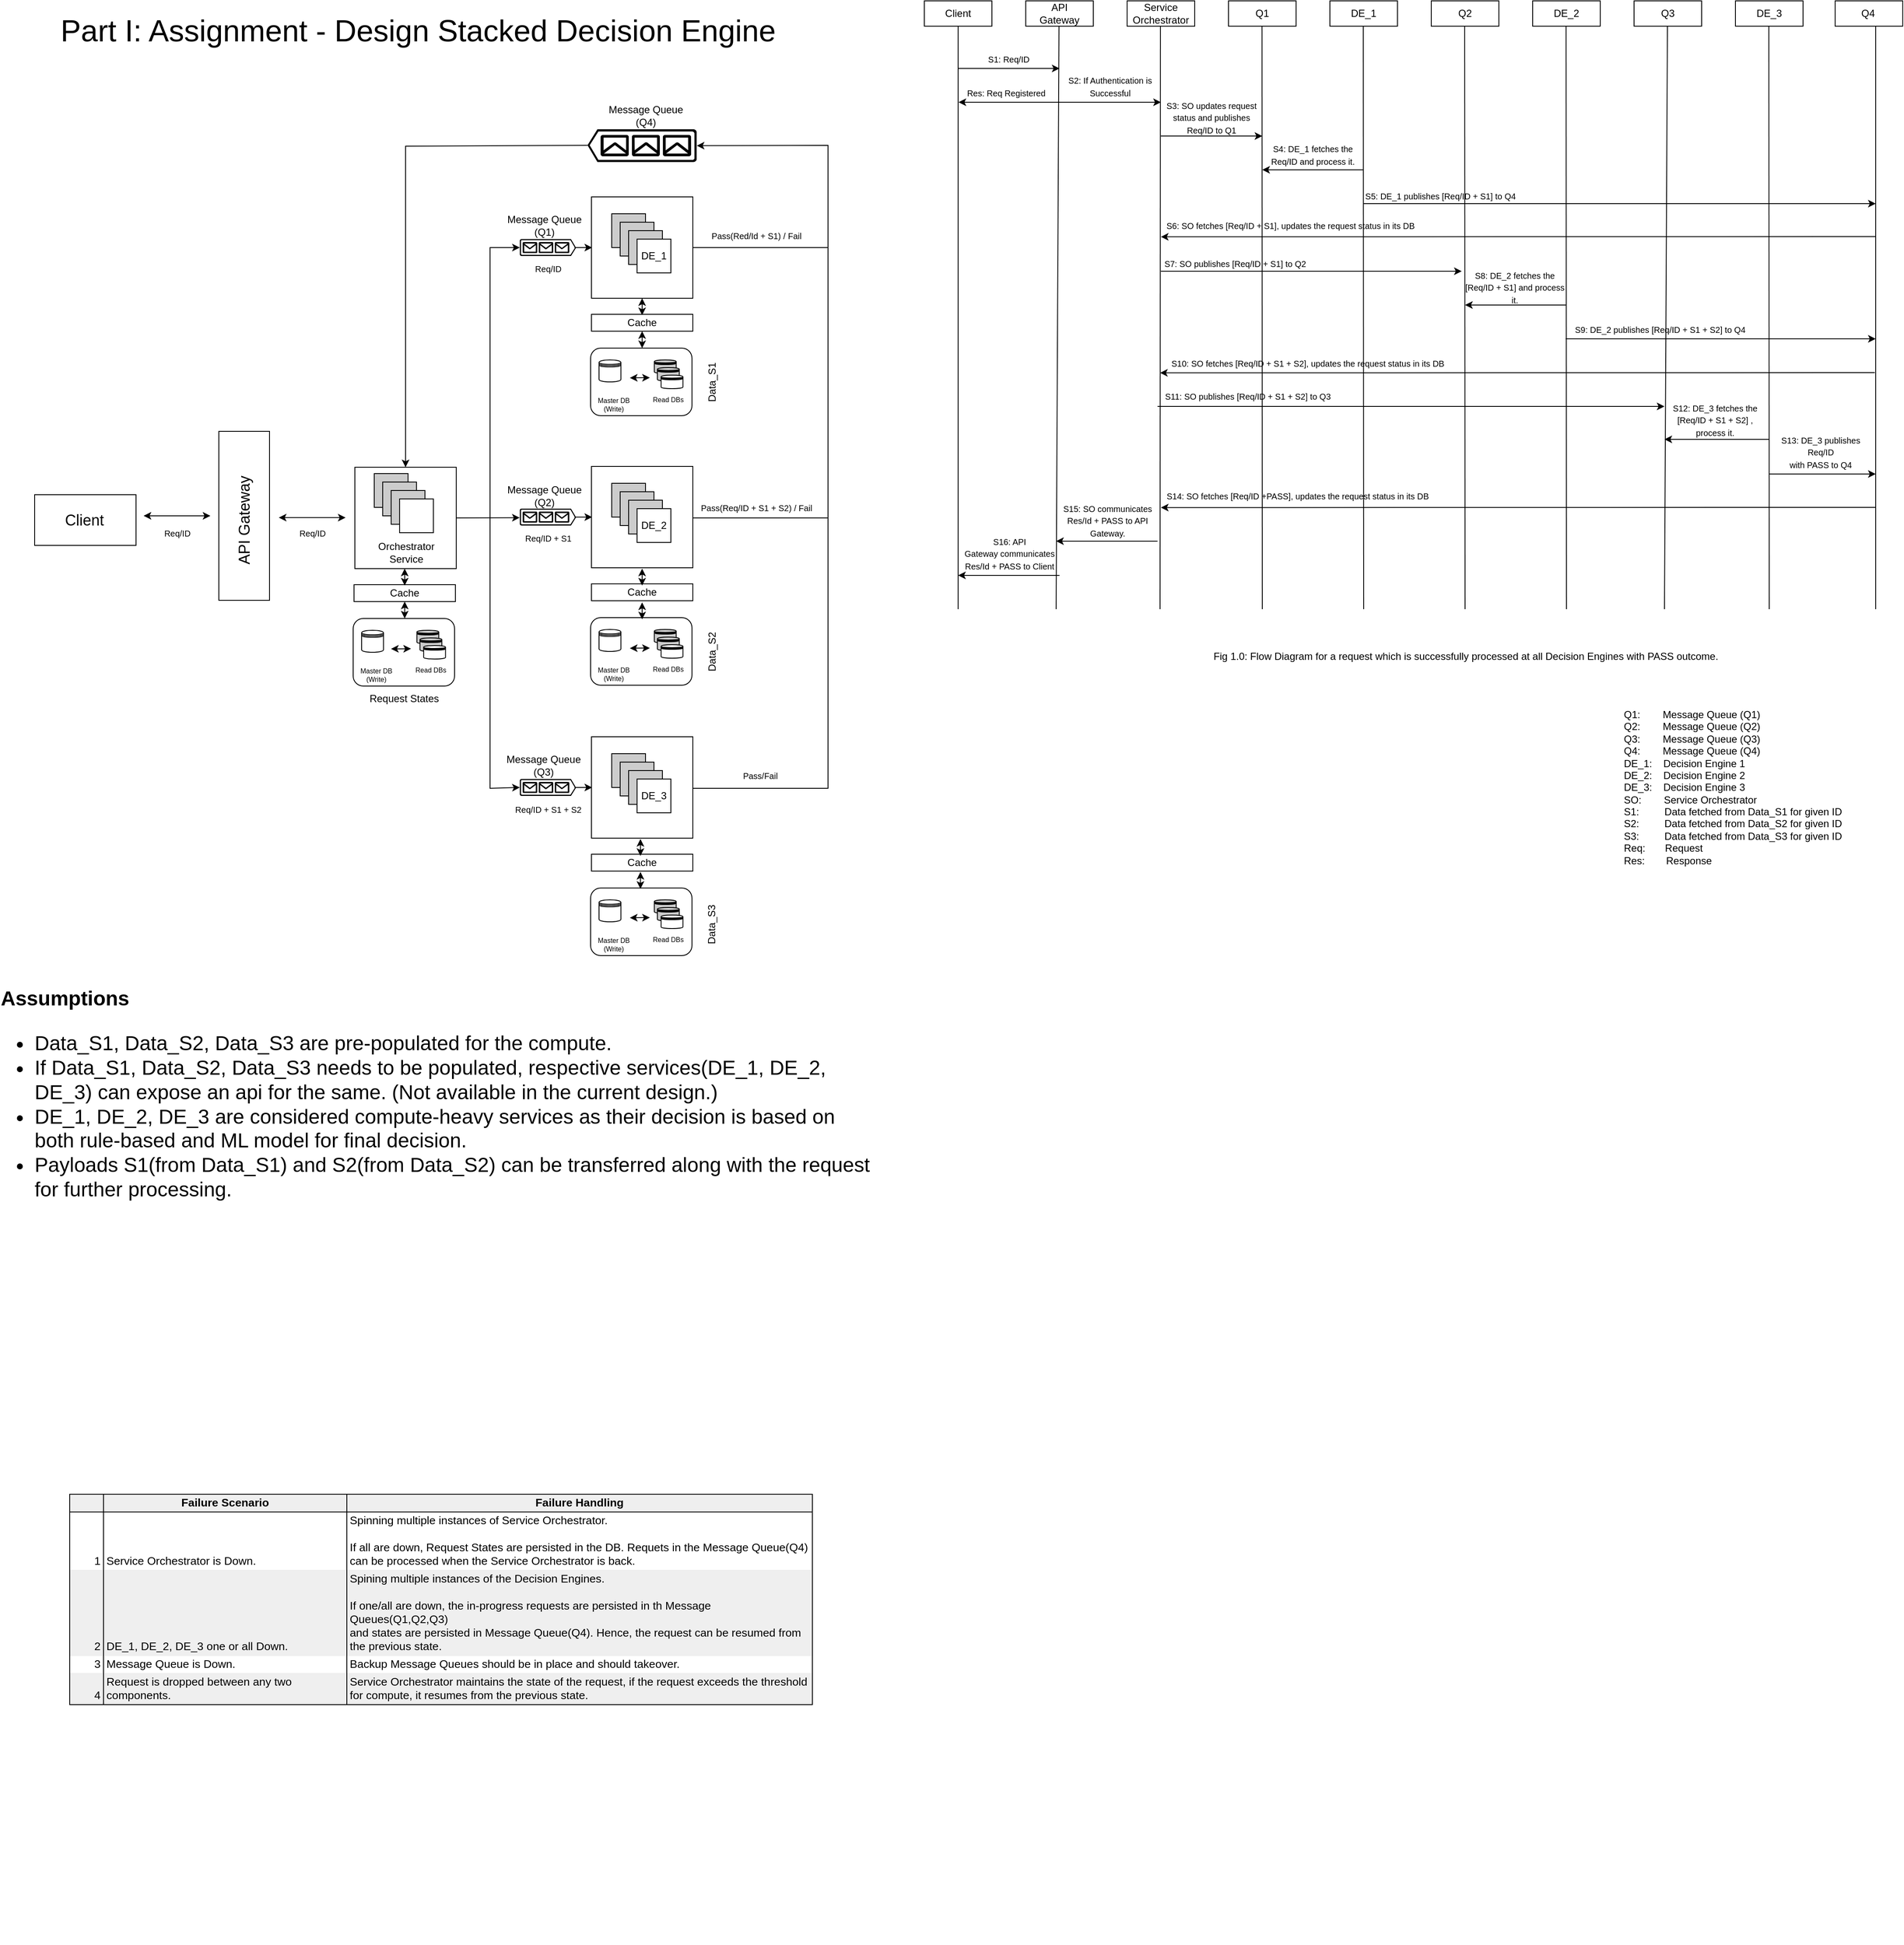 <mxfile version="21.5.0" type="github">
  <diagram name="V1.0" id="6Y0P250KfrOHETSSXVVm">
    <mxGraphModel dx="1880" dy="2649" grid="1" gridSize="10" guides="1" tooltips="1" connect="1" arrows="1" fold="1" page="1" pageScale="1" pageWidth="1169" pageHeight="1654" math="0" shadow="0">
      <root>
        <mxCell id="0" />
        <mxCell id="1" parent="0" />
        <mxCell id="clRIjmDs6BeYKeaNwXn5-33" value="" style="rounded=0;whiteSpace=wrap;html=1;rotation=90;" vertex="1" parent="1">
          <mxGeometry x="269" y="-1020.5" width="200" height="60" as="geometry" />
        </mxCell>
        <mxCell id="clRIjmDs6BeYKeaNwXn5-34" value="&lt;span style=&quot;font-size: 18px;&quot;&gt;API Gateway&lt;/span&gt;" style="text;html=1;strokeColor=none;fillColor=none;align=center;verticalAlign=middle;whiteSpace=wrap;rounded=0;rotation=-90;" vertex="1" parent="1">
          <mxGeometry x="294" y="-1000.5" width="150" height="30" as="geometry" />
        </mxCell>
        <mxCell id="clRIjmDs6BeYKeaNwXn5-37" value="" style="group" vertex="1" connectable="0" parent="1">
          <mxGeometry x="370" y="-485.5" width="150" height="60" as="geometry" />
        </mxCell>
        <mxCell id="clRIjmDs6BeYKeaNwXn5-39" value="" style="group" vertex="1" connectable="0" parent="clRIjmDs6BeYKeaNwXn5-37">
          <mxGeometry x="-250" y="-530" width="120" height="60" as="geometry" />
        </mxCell>
        <mxCell id="clRIjmDs6BeYKeaNwXn5-36" value="" style="rounded=0;whiteSpace=wrap;html=1;" vertex="1" parent="clRIjmDs6BeYKeaNwXn5-39">
          <mxGeometry x="1" width="120" height="60" as="geometry" />
        </mxCell>
        <mxCell id="clRIjmDs6BeYKeaNwXn5-35" value="&lt;font style=&quot;font-size: 18px;&quot;&gt;Client&lt;/font&gt;" style="text;html=1;strokeColor=none;fillColor=none;align=center;verticalAlign=middle;whiteSpace=wrap;rounded=0;" vertex="1" parent="clRIjmDs6BeYKeaNwXn5-39">
          <mxGeometry x="30" y="15" width="60" height="30" as="geometry" />
        </mxCell>
        <mxCell id="clRIjmDs6BeYKeaNwXn5-40" value="" style="endArrow=classic;startArrow=classic;html=1;rounded=0;" edge="1" parent="1">
          <mxGeometry width="50" height="50" relative="1" as="geometry">
            <mxPoint x="250" y="-990.5" as="sourcePoint" />
            <mxPoint x="329" y="-990.5" as="targetPoint" />
          </mxGeometry>
        </mxCell>
        <mxCell id="clRIjmDs6BeYKeaNwXn5-57" value="&lt;font style=&quot;font-size: 10px;&quot;&gt;Req/ID&lt;/font&gt;" style="text;html=1;strokeColor=none;fillColor=none;align=center;verticalAlign=middle;whiteSpace=wrap;rounded=0;" vertex="1" parent="1">
          <mxGeometry x="260" y="-985.5" width="60" height="30" as="geometry" />
        </mxCell>
        <mxCell id="clRIjmDs6BeYKeaNwXn5-214" value="" style="sketch=0;aspect=fixed;pointerEvents=1;shadow=0;dashed=0;html=1;strokeColor=none;labelPosition=center;verticalLabelPosition=bottom;verticalAlign=top;align=center;fillColor=#000000;shape=mxgraph.azure.queue_generic;rotation=-180;" vertex="1" parent="1">
          <mxGeometry x="775.33" y="-1448" width="129.34" height="38.8" as="geometry" />
        </mxCell>
        <mxCell id="clRIjmDs6BeYKeaNwXn5-264" value="" style="group" vertex="1" connectable="0" parent="1">
          <mxGeometry x="500" y="-1048" width="120" height="120" as="geometry" />
        </mxCell>
        <mxCell id="clRIjmDs6BeYKeaNwXn5-218" value="" style="whiteSpace=wrap;html=1;aspect=fixed;" vertex="1" parent="clRIjmDs6BeYKeaNwXn5-264">
          <mxGeometry width="120" height="120" as="geometry" />
        </mxCell>
        <mxCell id="clRIjmDs6BeYKeaNwXn5-363" value="" style="group" vertex="1" connectable="0" parent="clRIjmDs6BeYKeaNwXn5-264">
          <mxGeometry x="22.94" y="7.5" width="80" height="70" as="geometry" />
        </mxCell>
        <mxCell id="clRIjmDs6BeYKeaNwXn5-364" value="" style="whiteSpace=wrap;html=1;aspect=fixed;fillColor=#CCCCCC;" vertex="1" parent="clRIjmDs6BeYKeaNwXn5-363">
          <mxGeometry width="40" height="40" as="geometry" />
        </mxCell>
        <mxCell id="clRIjmDs6BeYKeaNwXn5-365" value="" style="whiteSpace=wrap;html=1;aspect=fixed;fillColor=#CCCCCC;" vertex="1" parent="clRIjmDs6BeYKeaNwXn5-363">
          <mxGeometry x="10" y="10" width="40" height="40" as="geometry" />
        </mxCell>
        <mxCell id="clRIjmDs6BeYKeaNwXn5-366" value="" style="whiteSpace=wrap;html=1;aspect=fixed;fillColor=#CCCCCC;" vertex="1" parent="clRIjmDs6BeYKeaNwXn5-363">
          <mxGeometry x="20" y="20" width="40" height="40" as="geometry" />
        </mxCell>
        <mxCell id="clRIjmDs6BeYKeaNwXn5-367" value="" style="whiteSpace=wrap;html=1;aspect=fixed;" vertex="1" parent="clRIjmDs6BeYKeaNwXn5-363">
          <mxGeometry x="30" y="30" width="40" height="40" as="geometry" />
        </mxCell>
        <mxCell id="clRIjmDs6BeYKeaNwXn5-368" value="Orchestrator&lt;br&gt;Service" style="text;html=1;strokeColor=none;fillColor=none;align=center;verticalAlign=middle;whiteSpace=wrap;rounded=0;" vertex="1" parent="clRIjmDs6BeYKeaNwXn5-264">
          <mxGeometry x="31.0" y="86" width="60" height="30" as="geometry" />
        </mxCell>
        <mxCell id="clRIjmDs6BeYKeaNwXn5-268" value="" style="group" vertex="1" connectable="0" parent="1">
          <mxGeometry x="790" y="120" width="1050" height="580" as="geometry" />
        </mxCell>
        <mxCell id="clRIjmDs6BeYKeaNwXn5-225" value="" style="group" vertex="1" connectable="0" parent="clRIjmDs6BeYKeaNwXn5-268">
          <mxGeometry x="-10" y="-1488" width="120" height="120" as="geometry" />
        </mxCell>
        <mxCell id="clRIjmDs6BeYKeaNwXn5-1" value="" style="whiteSpace=wrap;html=1;aspect=fixed;" vertex="1" parent="clRIjmDs6BeYKeaNwXn5-225">
          <mxGeometry width="120" height="120" as="geometry" />
        </mxCell>
        <mxCell id="clRIjmDs6BeYKeaNwXn5-167" value="" style="group" vertex="1" connectable="0" parent="clRIjmDs6BeYKeaNwXn5-225">
          <mxGeometry x="24" y="20" width="80" height="70" as="geometry" />
        </mxCell>
        <mxCell id="clRIjmDs6BeYKeaNwXn5-168" value="" style="whiteSpace=wrap;html=1;aspect=fixed;fillColor=#CCCCCC;" vertex="1" parent="clRIjmDs6BeYKeaNwXn5-167">
          <mxGeometry width="40" height="40" as="geometry" />
        </mxCell>
        <mxCell id="clRIjmDs6BeYKeaNwXn5-169" value="" style="whiteSpace=wrap;html=1;aspect=fixed;fillColor=#CCCCCC;" vertex="1" parent="clRIjmDs6BeYKeaNwXn5-167">
          <mxGeometry x="10" y="10" width="40" height="40" as="geometry" />
        </mxCell>
        <mxCell id="clRIjmDs6BeYKeaNwXn5-170" value="" style="whiteSpace=wrap;html=1;aspect=fixed;fillColor=#CCCCCC;" vertex="1" parent="clRIjmDs6BeYKeaNwXn5-167">
          <mxGeometry x="20" y="20" width="40" height="40" as="geometry" />
        </mxCell>
        <mxCell id="clRIjmDs6BeYKeaNwXn5-171" value="" style="whiteSpace=wrap;html=1;aspect=fixed;" vertex="1" parent="clRIjmDs6BeYKeaNwXn5-167">
          <mxGeometry x="30" y="30" width="40" height="40" as="geometry" />
        </mxCell>
        <mxCell id="clRIjmDs6BeYKeaNwXn5-172" value="DE_1" style="text;html=1;strokeColor=none;fillColor=none;align=center;verticalAlign=middle;whiteSpace=wrap;rounded=0;" vertex="1" parent="clRIjmDs6BeYKeaNwXn5-167">
          <mxGeometry x="20" y="35" width="60" height="30" as="geometry" />
        </mxCell>
        <mxCell id="clRIjmDs6BeYKeaNwXn5-206" value="" style="sketch=0;aspect=fixed;pointerEvents=1;shadow=0;dashed=0;html=1;strokeColor=none;labelPosition=center;verticalLabelPosition=bottom;verticalAlign=top;align=center;fillColor=#000000;shape=mxgraph.azure.queue_generic" vertex="1" parent="clRIjmDs6BeYKeaNwXn5-268">
          <mxGeometry x="-94.83" y="-1438" width="66.66" height="20" as="geometry" />
        </mxCell>
        <mxCell id="clRIjmDs6BeYKeaNwXn5-208" value="" style="endArrow=classic;html=1;rounded=0;" edge="1" parent="clRIjmDs6BeYKeaNwXn5-268">
          <mxGeometry width="50" height="50" relative="1" as="geometry">
            <mxPoint x="-30" y="-1428" as="sourcePoint" />
            <mxPoint x="-9.17" y="-1428" as="targetPoint" />
          </mxGeometry>
        </mxCell>
        <mxCell id="clRIjmDs6BeYKeaNwXn5-289" value="" style="group" vertex="1" connectable="0" parent="clRIjmDs6BeYKeaNwXn5-268">
          <mxGeometry x="-10" y="-1349" width="120" height="20" as="geometry" />
        </mxCell>
        <mxCell id="clRIjmDs6BeYKeaNwXn5-42" value="" style="rounded=0;whiteSpace=wrap;html=1;rotation=0;" vertex="1" parent="clRIjmDs6BeYKeaNwXn5-289">
          <mxGeometry width="120" height="20" as="geometry" />
        </mxCell>
        <mxCell id="clRIjmDs6BeYKeaNwXn5-43" value="Cache" style="text;html=1;strokeColor=none;fillColor=none;align=center;verticalAlign=middle;whiteSpace=wrap;rounded=0;rotation=0;" vertex="1" parent="clRIjmDs6BeYKeaNwXn5-289">
          <mxGeometry x="30" y="2.5" width="60" height="15" as="geometry" />
        </mxCell>
        <mxCell id="clRIjmDs6BeYKeaNwXn5-346" value="Data_S3" style="text;html=1;strokeColor=none;fillColor=none;align=center;verticalAlign=middle;whiteSpace=wrap;rounded=0;rotation=-90;" vertex="1" parent="clRIjmDs6BeYKeaNwXn5-268">
          <mxGeometry x="90" y="-642" width="85" height="30" as="geometry" />
        </mxCell>
        <mxCell id="clRIjmDs6BeYKeaNwXn5-379" value="&lt;span style=&quot;font-size: 10px;&quot;&gt;Pass/Fail&lt;/span&gt;" style="text;html=1;strokeColor=none;fillColor=none;align=center;verticalAlign=middle;whiteSpace=wrap;rounded=0;" vertex="1" parent="clRIjmDs6BeYKeaNwXn5-268">
          <mxGeometry x="160" y="-818" width="60" height="30" as="geometry" />
        </mxCell>
        <mxCell id="clRIjmDs6BeYKeaNwXn5-381" value="&lt;font style=&quot;font-size: 10px;&quot;&gt;&lt;font style=&quot;&quot;&gt;Req&lt;/font&gt;/ID + S1 + S2&lt;/font&gt;" style="text;html=1;strokeColor=none;fillColor=none;align=center;verticalAlign=middle;whiteSpace=wrap;rounded=0;" vertex="1" parent="clRIjmDs6BeYKeaNwXn5-268">
          <mxGeometry x="-106.5" y="-778" width="90" height="30" as="geometry" />
        </mxCell>
        <mxCell id="clRIjmDs6BeYKeaNwXn5-269" value="" style="endArrow=classic;startArrow=classic;html=1;rounded=0;" edge="1" parent="1">
          <mxGeometry width="50" height="50" relative="1" as="geometry">
            <mxPoint x="410" y="-988.37" as="sourcePoint" />
            <mxPoint x="489" y="-988.37" as="targetPoint" />
          </mxGeometry>
        </mxCell>
        <mxCell id="clRIjmDs6BeYKeaNwXn5-55" value="&lt;font style=&quot;font-size: 10px;&quot;&gt;&lt;font style=&quot;&quot;&gt;Req&lt;/font&gt;/ID&lt;/font&gt;" style="text;html=1;strokeColor=none;fillColor=none;align=center;verticalAlign=middle;whiteSpace=wrap;rounded=0;" vertex="1" parent="1">
          <mxGeometry x="698.5" y="-1298" width="60" height="30" as="geometry" />
        </mxCell>
        <mxCell id="clRIjmDs6BeYKeaNwXn5-290" value="" style="group" vertex="1" connectable="0" parent="1">
          <mxGeometry x="780" y="-1158" width="225" height="146" as="geometry" />
        </mxCell>
        <mxCell id="clRIjmDs6BeYKeaNwXn5-291" value="" style="rounded=1;whiteSpace=wrap;html=1;" vertex="1" parent="clRIjmDs6BeYKeaNwXn5-290">
          <mxGeometry x="-1" y="-31" width="120" height="80" as="geometry" />
        </mxCell>
        <mxCell id="clRIjmDs6BeYKeaNwXn5-292" value="" style="shape=datastore;whiteSpace=wrap;html=1;" vertex="1" parent="clRIjmDs6BeYKeaNwXn5-290">
          <mxGeometry x="9.001" y="-17" width="25.872" height="26" as="geometry" />
        </mxCell>
        <mxCell id="clRIjmDs6BeYKeaNwXn5-293" value="" style="shape=datastore;whiteSpace=wrap;html=1;fillColor=#cccccc;" vertex="1" parent="clRIjmDs6BeYKeaNwXn5-290">
          <mxGeometry x="74.42" y="-17" width="25.87" height="16" as="geometry" />
        </mxCell>
        <mxCell id="clRIjmDs6BeYKeaNwXn5-301" value="" style="shape=datastore;whiteSpace=wrap;html=1;fillColor=#cccccc;" vertex="1" parent="clRIjmDs6BeYKeaNwXn5-290">
          <mxGeometry x="78.07" y="-8" width="25.87" height="16" as="geometry" />
        </mxCell>
        <mxCell id="clRIjmDs6BeYKeaNwXn5-297" value="&lt;div style=&quot;&quot;&gt;&lt;span style=&quot;font-size: 8px; background-color: initial;&quot;&gt;Master DB&lt;/span&gt;&lt;/div&gt;&lt;font style=&quot;font-size: 8px;&quot;&gt;&lt;div style=&quot;&quot;&gt;&lt;span style=&quot;background-color: initial;&quot;&gt;(Write)&lt;/span&gt;&lt;/div&gt;&lt;/font&gt;" style="text;html=1;strokeColor=none;fillColor=none;align=center;verticalAlign=middle;whiteSpace=wrap;rounded=0;rotation=0;" vertex="1" parent="clRIjmDs6BeYKeaNwXn5-290">
          <mxGeometry x="-1" y="19" width="54.83" height="30" as="geometry" />
        </mxCell>
        <mxCell id="clRIjmDs6BeYKeaNwXn5-298" value="&lt;font style=&quot;font-size: 8px;&quot;&gt;Read DBs&lt;/font&gt;" style="text;html=1;strokeColor=none;fillColor=none;align=center;verticalAlign=middle;whiteSpace=wrap;rounded=0;rotation=0;" vertex="1" parent="clRIjmDs6BeYKeaNwXn5-290">
          <mxGeometry x="65.13" y="14" width="51.743" height="30" as="geometry" />
        </mxCell>
        <mxCell id="clRIjmDs6BeYKeaNwXn5-344" value="Data_S1" style="text;html=1;strokeColor=none;fillColor=none;align=center;verticalAlign=middle;whiteSpace=wrap;rounded=0;rotation=-90;" vertex="1" parent="clRIjmDs6BeYKeaNwXn5-290">
          <mxGeometry x="100.29" y="-6" width="85" height="30" as="geometry" />
        </mxCell>
        <mxCell id="clRIjmDs6BeYKeaNwXn5-302" value="" style="shape=datastore;whiteSpace=wrap;html=1;fillColor=#FFFFFF;" vertex="1" parent="1">
          <mxGeometry x="862.42" y="-1157" width="25.87" height="16" as="geometry" />
        </mxCell>
        <mxCell id="clRIjmDs6BeYKeaNwXn5-304" value="" style="group" vertex="1" connectable="0" parent="1">
          <mxGeometry x="780" y="-1049" width="120" height="120" as="geometry" />
        </mxCell>
        <mxCell id="clRIjmDs6BeYKeaNwXn5-305" value="" style="whiteSpace=wrap;html=1;aspect=fixed;" vertex="1" parent="clRIjmDs6BeYKeaNwXn5-304">
          <mxGeometry width="120" height="120" as="geometry" />
        </mxCell>
        <mxCell id="clRIjmDs6BeYKeaNwXn5-306" value="" style="group" vertex="1" connectable="0" parent="clRIjmDs6BeYKeaNwXn5-304">
          <mxGeometry x="24" y="20" width="80" height="70" as="geometry" />
        </mxCell>
        <mxCell id="clRIjmDs6BeYKeaNwXn5-307" value="" style="whiteSpace=wrap;html=1;aspect=fixed;fillColor=#CCCCCC;" vertex="1" parent="clRIjmDs6BeYKeaNwXn5-306">
          <mxGeometry width="40" height="40" as="geometry" />
        </mxCell>
        <mxCell id="clRIjmDs6BeYKeaNwXn5-308" value="" style="whiteSpace=wrap;html=1;aspect=fixed;fillColor=#CCCCCC;" vertex="1" parent="clRIjmDs6BeYKeaNwXn5-306">
          <mxGeometry x="10" y="10" width="40" height="40" as="geometry" />
        </mxCell>
        <mxCell id="clRIjmDs6BeYKeaNwXn5-309" value="" style="whiteSpace=wrap;html=1;aspect=fixed;fillColor=#CCCCCC;" vertex="1" parent="clRIjmDs6BeYKeaNwXn5-306">
          <mxGeometry x="20" y="20" width="40" height="40" as="geometry" />
        </mxCell>
        <mxCell id="clRIjmDs6BeYKeaNwXn5-310" value="" style="whiteSpace=wrap;html=1;aspect=fixed;" vertex="1" parent="clRIjmDs6BeYKeaNwXn5-306">
          <mxGeometry x="30" y="30" width="40" height="40" as="geometry" />
        </mxCell>
        <mxCell id="clRIjmDs6BeYKeaNwXn5-311" value="DE_2" style="text;html=1;strokeColor=none;fillColor=none;align=center;verticalAlign=middle;whiteSpace=wrap;rounded=0;" vertex="1" parent="clRIjmDs6BeYKeaNwXn5-306">
          <mxGeometry x="20" y="35" width="60" height="30" as="geometry" />
        </mxCell>
        <mxCell id="clRIjmDs6BeYKeaNwXn5-312" value="" style="sketch=0;aspect=fixed;pointerEvents=1;shadow=0;dashed=0;html=1;strokeColor=none;labelPosition=center;verticalLabelPosition=bottom;verticalAlign=top;align=center;fillColor=#000000;shape=mxgraph.azure.queue_generic" vertex="1" parent="1">
          <mxGeometry x="695.17" y="-999" width="66.66" height="20" as="geometry" />
        </mxCell>
        <mxCell id="clRIjmDs6BeYKeaNwXn5-313" value="" style="endArrow=classic;html=1;rounded=0;" edge="1" parent="1">
          <mxGeometry width="50" height="50" relative="1" as="geometry">
            <mxPoint x="760" y="-989" as="sourcePoint" />
            <mxPoint x="780.83" y="-989" as="targetPoint" />
          </mxGeometry>
        </mxCell>
        <mxCell id="clRIjmDs6BeYKeaNwXn5-314" value="" style="group" vertex="1" connectable="0" parent="1">
          <mxGeometry x="780" y="-910" width="120" height="20" as="geometry" />
        </mxCell>
        <mxCell id="clRIjmDs6BeYKeaNwXn5-315" value="" style="rounded=0;whiteSpace=wrap;html=1;rotation=0;" vertex="1" parent="clRIjmDs6BeYKeaNwXn5-314">
          <mxGeometry width="120" height="20" as="geometry" />
        </mxCell>
        <mxCell id="clRIjmDs6BeYKeaNwXn5-316" value="Cache" style="text;html=1;strokeColor=none;fillColor=none;align=center;verticalAlign=middle;whiteSpace=wrap;rounded=0;rotation=0;" vertex="1" parent="clRIjmDs6BeYKeaNwXn5-314">
          <mxGeometry x="30" y="2.5" width="60" height="15" as="geometry" />
        </mxCell>
        <mxCell id="clRIjmDs6BeYKeaNwXn5-317" value="" style="rounded=1;whiteSpace=wrap;html=1;" vertex="1" parent="1">
          <mxGeometry x="779" y="-870" width="120" height="80" as="geometry" />
        </mxCell>
        <mxCell id="clRIjmDs6BeYKeaNwXn5-318" value="" style="shape=datastore;whiteSpace=wrap;html=1;" vertex="1" parent="1">
          <mxGeometry x="789.001" y="-856" width="25.872" height="26" as="geometry" />
        </mxCell>
        <mxCell id="clRIjmDs6BeYKeaNwXn5-319" value="" style="shape=datastore;whiteSpace=wrap;html=1;fillColor=#cccccc;" vertex="1" parent="1">
          <mxGeometry x="854.42" y="-856" width="25.87" height="16" as="geometry" />
        </mxCell>
        <mxCell id="clRIjmDs6BeYKeaNwXn5-320" value="" style="shape=datastore;whiteSpace=wrap;html=1;fillColor=#cccccc;" vertex="1" parent="1">
          <mxGeometry x="858.07" y="-847" width="25.87" height="16" as="geometry" />
        </mxCell>
        <mxCell id="clRIjmDs6BeYKeaNwXn5-321" value="&lt;div style=&quot;&quot;&gt;&lt;span style=&quot;font-size: 8px; background-color: initial;&quot;&gt;Master DB&lt;/span&gt;&lt;/div&gt;&lt;font style=&quot;font-size: 8px;&quot;&gt;&lt;div style=&quot;&quot;&gt;&lt;span style=&quot;background-color: initial;&quot;&gt;(Write)&lt;/span&gt;&lt;/div&gt;&lt;/font&gt;" style="text;html=1;strokeColor=none;fillColor=none;align=center;verticalAlign=middle;whiteSpace=wrap;rounded=0;rotation=0;" vertex="1" parent="1">
          <mxGeometry x="779" y="-820" width="54.83" height="30" as="geometry" />
        </mxCell>
        <mxCell id="clRIjmDs6BeYKeaNwXn5-322" value="&lt;font style=&quot;font-size: 8px;&quot;&gt;Read DBs&lt;/font&gt;" style="text;html=1;strokeColor=none;fillColor=none;align=center;verticalAlign=middle;whiteSpace=wrap;rounded=0;rotation=0;" vertex="1" parent="1">
          <mxGeometry x="845.13" y="-825" width="51.743" height="30" as="geometry" />
        </mxCell>
        <mxCell id="clRIjmDs6BeYKeaNwXn5-323" value="" style="shape=datastore;whiteSpace=wrap;html=1;fillColor=#FFFFFF;" vertex="1" parent="1">
          <mxGeometry x="862.42" y="-838" width="25.87" height="16" as="geometry" />
        </mxCell>
        <mxCell id="clRIjmDs6BeYKeaNwXn5-324" value="" style="group" vertex="1" connectable="0" parent="1">
          <mxGeometry x="780" y="-729" width="120" height="120" as="geometry" />
        </mxCell>
        <mxCell id="clRIjmDs6BeYKeaNwXn5-325" value="" style="whiteSpace=wrap;html=1;aspect=fixed;" vertex="1" parent="clRIjmDs6BeYKeaNwXn5-324">
          <mxGeometry width="120" height="120" as="geometry" />
        </mxCell>
        <mxCell id="clRIjmDs6BeYKeaNwXn5-326" value="" style="group" vertex="1" connectable="0" parent="clRIjmDs6BeYKeaNwXn5-324">
          <mxGeometry x="24" y="20" width="80" height="70" as="geometry" />
        </mxCell>
        <mxCell id="clRIjmDs6BeYKeaNwXn5-327" value="" style="whiteSpace=wrap;html=1;aspect=fixed;fillColor=#CCCCCC;" vertex="1" parent="clRIjmDs6BeYKeaNwXn5-326">
          <mxGeometry width="40" height="40" as="geometry" />
        </mxCell>
        <mxCell id="clRIjmDs6BeYKeaNwXn5-328" value="" style="whiteSpace=wrap;html=1;aspect=fixed;fillColor=#CCCCCC;" vertex="1" parent="clRIjmDs6BeYKeaNwXn5-326">
          <mxGeometry x="10" y="10" width="40" height="40" as="geometry" />
        </mxCell>
        <mxCell id="clRIjmDs6BeYKeaNwXn5-329" value="" style="whiteSpace=wrap;html=1;aspect=fixed;fillColor=#CCCCCC;" vertex="1" parent="clRIjmDs6BeYKeaNwXn5-326">
          <mxGeometry x="20" y="20" width="40" height="40" as="geometry" />
        </mxCell>
        <mxCell id="clRIjmDs6BeYKeaNwXn5-330" value="" style="whiteSpace=wrap;html=1;aspect=fixed;" vertex="1" parent="clRIjmDs6BeYKeaNwXn5-326">
          <mxGeometry x="30" y="30" width="40" height="40" as="geometry" />
        </mxCell>
        <mxCell id="clRIjmDs6BeYKeaNwXn5-331" value="DE_3" style="text;html=1;strokeColor=none;fillColor=none;align=center;verticalAlign=middle;whiteSpace=wrap;rounded=0;" vertex="1" parent="clRIjmDs6BeYKeaNwXn5-326">
          <mxGeometry x="20" y="35" width="60" height="30" as="geometry" />
        </mxCell>
        <mxCell id="clRIjmDs6BeYKeaNwXn5-332" value="" style="sketch=0;aspect=fixed;pointerEvents=1;shadow=0;dashed=0;html=1;strokeColor=none;labelPosition=center;verticalLabelPosition=bottom;verticalAlign=top;align=center;fillColor=#000000;shape=mxgraph.azure.queue_generic" vertex="1" parent="1">
          <mxGeometry x="695.17" y="-679" width="66.66" height="20" as="geometry" />
        </mxCell>
        <mxCell id="clRIjmDs6BeYKeaNwXn5-333" value="" style="endArrow=classic;html=1;rounded=0;" edge="1" parent="1">
          <mxGeometry width="50" height="50" relative="1" as="geometry">
            <mxPoint x="760" y="-669" as="sourcePoint" />
            <mxPoint x="780.83" y="-669" as="targetPoint" />
          </mxGeometry>
        </mxCell>
        <mxCell id="clRIjmDs6BeYKeaNwXn5-334" value="" style="group" vertex="1" connectable="0" parent="1">
          <mxGeometry x="780" y="-590" width="120" height="20" as="geometry" />
        </mxCell>
        <mxCell id="clRIjmDs6BeYKeaNwXn5-335" value="" style="rounded=0;whiteSpace=wrap;html=1;rotation=0;" vertex="1" parent="clRIjmDs6BeYKeaNwXn5-334">
          <mxGeometry width="120" height="20" as="geometry" />
        </mxCell>
        <mxCell id="clRIjmDs6BeYKeaNwXn5-336" value="Cache" style="text;html=1;strokeColor=none;fillColor=none;align=center;verticalAlign=middle;whiteSpace=wrap;rounded=0;rotation=0;" vertex="1" parent="clRIjmDs6BeYKeaNwXn5-334">
          <mxGeometry x="30" y="2.5" width="60" height="15" as="geometry" />
        </mxCell>
        <mxCell id="clRIjmDs6BeYKeaNwXn5-337" value="" style="rounded=1;whiteSpace=wrap;html=1;" vertex="1" parent="1">
          <mxGeometry x="779" y="-550" width="120" height="80" as="geometry" />
        </mxCell>
        <mxCell id="clRIjmDs6BeYKeaNwXn5-338" value="" style="shape=datastore;whiteSpace=wrap;html=1;" vertex="1" parent="1">
          <mxGeometry x="789.001" y="-536" width="25.872" height="26" as="geometry" />
        </mxCell>
        <mxCell id="clRIjmDs6BeYKeaNwXn5-339" value="" style="shape=datastore;whiteSpace=wrap;html=1;fillColor=#cccccc;" vertex="1" parent="1">
          <mxGeometry x="854.42" y="-536" width="25.87" height="16" as="geometry" />
        </mxCell>
        <mxCell id="clRIjmDs6BeYKeaNwXn5-340" value="" style="shape=datastore;whiteSpace=wrap;html=1;fillColor=#cccccc;" vertex="1" parent="1">
          <mxGeometry x="858.07" y="-527" width="25.87" height="16" as="geometry" />
        </mxCell>
        <mxCell id="clRIjmDs6BeYKeaNwXn5-341" value="&lt;div style=&quot;&quot;&gt;&lt;span style=&quot;font-size: 8px; background-color: initial;&quot;&gt;Master DB&lt;/span&gt;&lt;/div&gt;&lt;font style=&quot;font-size: 8px;&quot;&gt;&lt;div style=&quot;&quot;&gt;&lt;span style=&quot;background-color: initial;&quot;&gt;(Write)&lt;/span&gt;&lt;/div&gt;&lt;/font&gt;" style="text;html=1;strokeColor=none;fillColor=none;align=center;verticalAlign=middle;whiteSpace=wrap;rounded=0;rotation=0;" vertex="1" parent="1">
          <mxGeometry x="779" y="-500" width="54.83" height="30" as="geometry" />
        </mxCell>
        <mxCell id="clRIjmDs6BeYKeaNwXn5-342" value="&lt;font style=&quot;font-size: 8px;&quot;&gt;Read DBs&lt;/font&gt;" style="text;html=1;strokeColor=none;fillColor=none;align=center;verticalAlign=middle;whiteSpace=wrap;rounded=0;rotation=0;" vertex="1" parent="1">
          <mxGeometry x="845.13" y="-505" width="51.743" height="30" as="geometry" />
        </mxCell>
        <mxCell id="clRIjmDs6BeYKeaNwXn5-343" value="" style="shape=datastore;whiteSpace=wrap;html=1;fillColor=#FFFFFF;" vertex="1" parent="1">
          <mxGeometry x="862.42" y="-518" width="25.87" height="16" as="geometry" />
        </mxCell>
        <mxCell id="clRIjmDs6BeYKeaNwXn5-345" value="Data_S2" style="text;html=1;strokeColor=none;fillColor=none;align=center;verticalAlign=middle;whiteSpace=wrap;rounded=0;rotation=-90;" vertex="1" parent="1">
          <mxGeometry x="880.29" y="-845" width="85" height="30" as="geometry" />
        </mxCell>
        <mxCell id="clRIjmDs6BeYKeaNwXn5-347" value="" style="endArrow=classic;startArrow=classic;html=1;rounded=0;" edge="1" parent="1">
          <mxGeometry width="50" height="50" relative="1" as="geometry">
            <mxPoint x="840" y="-1228" as="sourcePoint" />
            <mxPoint x="840" y="-1248" as="targetPoint" />
          </mxGeometry>
        </mxCell>
        <mxCell id="clRIjmDs6BeYKeaNwXn5-348" value="" style="endArrow=classic;startArrow=classic;html=1;rounded=0;" edge="1" parent="1">
          <mxGeometry width="50" height="50" relative="1" as="geometry">
            <mxPoint x="840" y="-1189" as="sourcePoint" />
            <mxPoint x="840" y="-1209" as="targetPoint" />
          </mxGeometry>
        </mxCell>
        <mxCell id="clRIjmDs6BeYKeaNwXn5-349" value="&lt;font style=&quot;font-size: 10px;&quot;&gt;&lt;font style=&quot;&quot;&gt;Req&lt;/font&gt;/ID + S1&lt;/font&gt;" style="text;html=1;strokeColor=none;fillColor=none;align=center;verticalAlign=middle;whiteSpace=wrap;rounded=0;" vertex="1" parent="1">
          <mxGeometry x="698.5" y="-979" width="60" height="30" as="geometry" />
        </mxCell>
        <mxCell id="clRIjmDs6BeYKeaNwXn5-350" value="" style="group" vertex="1" connectable="0" parent="1">
          <mxGeometry x="499" y="-909" width="120" height="20" as="geometry" />
        </mxCell>
        <mxCell id="clRIjmDs6BeYKeaNwXn5-351" value="" style="rounded=0;whiteSpace=wrap;html=1;rotation=0;" vertex="1" parent="clRIjmDs6BeYKeaNwXn5-350">
          <mxGeometry width="120" height="20" as="geometry" />
        </mxCell>
        <mxCell id="clRIjmDs6BeYKeaNwXn5-352" value="Cache" style="text;html=1;strokeColor=none;fillColor=none;align=center;verticalAlign=middle;whiteSpace=wrap;rounded=0;rotation=0;" vertex="1" parent="clRIjmDs6BeYKeaNwXn5-350">
          <mxGeometry x="30" y="2.5" width="60" height="15" as="geometry" />
        </mxCell>
        <mxCell id="clRIjmDs6BeYKeaNwXn5-353" value="" style="rounded=1;whiteSpace=wrap;html=1;" vertex="1" parent="1">
          <mxGeometry x="498" y="-869" width="120" height="80" as="geometry" />
        </mxCell>
        <mxCell id="clRIjmDs6BeYKeaNwXn5-354" value="" style="shape=datastore;whiteSpace=wrap;html=1;" vertex="1" parent="1">
          <mxGeometry x="508.001" y="-855" width="25.872" height="26" as="geometry" />
        </mxCell>
        <mxCell id="clRIjmDs6BeYKeaNwXn5-355" value="" style="shape=datastore;whiteSpace=wrap;html=1;fillColor=#cccccc;" vertex="1" parent="1">
          <mxGeometry x="573.42" y="-855" width="25.87" height="16" as="geometry" />
        </mxCell>
        <mxCell id="clRIjmDs6BeYKeaNwXn5-356" value="" style="shape=datastore;whiteSpace=wrap;html=1;fillColor=#cccccc;" vertex="1" parent="1">
          <mxGeometry x="577.07" y="-846" width="25.87" height="16" as="geometry" />
        </mxCell>
        <mxCell id="clRIjmDs6BeYKeaNwXn5-357" value="&lt;div style=&quot;&quot;&gt;&lt;span style=&quot;font-size: 8px; background-color: initial;&quot;&gt;Master DB&lt;/span&gt;&lt;/div&gt;&lt;font style=&quot;font-size: 8px;&quot;&gt;&lt;div style=&quot;&quot;&gt;&lt;span style=&quot;background-color: initial;&quot;&gt;(Write)&lt;/span&gt;&lt;/div&gt;&lt;/font&gt;" style="text;html=1;strokeColor=none;fillColor=none;align=center;verticalAlign=middle;whiteSpace=wrap;rounded=0;rotation=0;" vertex="1" parent="1">
          <mxGeometry x="498" y="-819" width="54.83" height="30" as="geometry" />
        </mxCell>
        <mxCell id="clRIjmDs6BeYKeaNwXn5-358" value="&lt;font style=&quot;font-size: 8px;&quot;&gt;Read DBs&lt;/font&gt;" style="text;html=1;strokeColor=none;fillColor=none;align=center;verticalAlign=middle;whiteSpace=wrap;rounded=0;rotation=0;" vertex="1" parent="1">
          <mxGeometry x="564.13" y="-824" width="51.743" height="30" as="geometry" />
        </mxCell>
        <mxCell id="clRIjmDs6BeYKeaNwXn5-359" value="Request States" style="text;html=1;strokeColor=none;fillColor=none;align=center;verticalAlign=middle;whiteSpace=wrap;rounded=0;rotation=0;" vertex="1" parent="1">
          <mxGeometry x="515.5" y="-789" width="85" height="30" as="geometry" />
        </mxCell>
        <mxCell id="clRIjmDs6BeYKeaNwXn5-360" value="" style="shape=datastore;whiteSpace=wrap;html=1;fillColor=#FFFFFF;" vertex="1" parent="1">
          <mxGeometry x="581.42" y="-837" width="25.87" height="16" as="geometry" />
        </mxCell>
        <mxCell id="clRIjmDs6BeYKeaNwXn5-361" value="" style="endArrow=classic;startArrow=classic;html=1;rounded=0;" edge="1" parent="1">
          <mxGeometry width="50" height="50" relative="1" as="geometry">
            <mxPoint x="559" y="-908" as="sourcePoint" />
            <mxPoint x="559" y="-928" as="targetPoint" />
          </mxGeometry>
        </mxCell>
        <mxCell id="clRIjmDs6BeYKeaNwXn5-362" value="" style="endArrow=classic;startArrow=classic;html=1;rounded=0;" edge="1" parent="1">
          <mxGeometry width="50" height="50" relative="1" as="geometry">
            <mxPoint x="559" y="-869" as="sourcePoint" />
            <mxPoint x="559" y="-889" as="targetPoint" />
          </mxGeometry>
        </mxCell>
        <mxCell id="clRIjmDs6BeYKeaNwXn5-369" value="" style="endArrow=classic;html=1;rounded=0;entryX=-0.001;entryY=0.536;entryDx=0;entryDy=0;entryPerimeter=0;exitX=1;exitY=0.5;exitDx=0;exitDy=0;" edge="1" parent="1" source="clRIjmDs6BeYKeaNwXn5-218" target="clRIjmDs6BeYKeaNwXn5-312">
          <mxGeometry width="50" height="50" relative="1" as="geometry">
            <mxPoint x="630" y="-988" as="sourcePoint" />
            <mxPoint x="660" y="-948" as="targetPoint" />
          </mxGeometry>
        </mxCell>
        <mxCell id="clRIjmDs6BeYKeaNwXn5-370" value="" style="endArrow=classic;html=1;rounded=0;entryX=0;entryY=0.5;entryDx=0;entryDy=0;entryPerimeter=0;" edge="1" parent="1" target="clRIjmDs6BeYKeaNwXn5-206">
          <mxGeometry width="50" height="50" relative="1" as="geometry">
            <mxPoint x="660" y="-988" as="sourcePoint" />
            <mxPoint x="690" y="-1308" as="targetPoint" />
            <Array as="points">
              <mxPoint x="660" y="-1308" />
            </Array>
          </mxGeometry>
        </mxCell>
        <mxCell id="clRIjmDs6BeYKeaNwXn5-371" value="" style="endArrow=classic;html=1;rounded=0;entryX=0;entryY=0.5;entryDx=0;entryDy=0;entryPerimeter=0;" edge="1" parent="1" target="clRIjmDs6BeYKeaNwXn5-332">
          <mxGeometry width="50" height="50" relative="1" as="geometry">
            <mxPoint x="660" y="-988" as="sourcePoint" />
            <mxPoint x="570" y="-677" as="targetPoint" />
            <Array as="points">
              <mxPoint x="660" y="-668" />
            </Array>
          </mxGeometry>
        </mxCell>
        <mxCell id="clRIjmDs6BeYKeaNwXn5-372" value="" style="endArrow=classic;html=1;rounded=0;exitX=1;exitY=0.51;exitDx=0;exitDy=0;exitPerimeter=0;entryX=0.5;entryY=0;entryDx=0;entryDy=0;" edge="1" parent="1" source="clRIjmDs6BeYKeaNwXn5-214" target="clRIjmDs6BeYKeaNwXn5-218">
          <mxGeometry width="50" height="50" relative="1" as="geometry">
            <mxPoint x="230" y="-1248" as="sourcePoint" />
            <mxPoint x="280" y="-1298" as="targetPoint" />
            <Array as="points">
              <mxPoint x="560" y="-1428" />
            </Array>
          </mxGeometry>
        </mxCell>
        <mxCell id="clRIjmDs6BeYKeaNwXn5-373" value="" style="endArrow=classic;html=1;rounded=0;entryX=0;entryY=0.5;entryDx=0;entryDy=0;entryPerimeter=0;" edge="1" parent="1" target="clRIjmDs6BeYKeaNwXn5-214">
          <mxGeometry width="50" height="50" relative="1" as="geometry">
            <mxPoint x="900" y="-1308" as="sourcePoint" />
            <mxPoint x="930" y="-1428" as="targetPoint" />
            <Array as="points">
              <mxPoint x="1060" y="-1308" />
              <mxPoint x="1060" y="-1429" />
            </Array>
          </mxGeometry>
        </mxCell>
        <mxCell id="clRIjmDs6BeYKeaNwXn5-374" value="&lt;span style=&quot;font-size: 10px;&quot;&gt;Pass(Red/Id + S1) / Fail&lt;/span&gt;" style="text;html=1;strokeColor=none;fillColor=none;align=center;verticalAlign=middle;whiteSpace=wrap;rounded=0;" vertex="1" parent="1">
          <mxGeometry x="912.5" y="-1337" width="125" height="30" as="geometry" />
        </mxCell>
        <mxCell id="clRIjmDs6BeYKeaNwXn5-376" value="" style="endArrow=none;html=1;rounded=0;" edge="1" parent="1">
          <mxGeometry width="50" height="50" relative="1" as="geometry">
            <mxPoint x="899.67" y="-988" as="sourcePoint" />
            <mxPoint x="1060" y="-1308" as="targetPoint" />
            <Array as="points">
              <mxPoint x="1060" y="-988" />
            </Array>
          </mxGeometry>
        </mxCell>
        <mxCell id="clRIjmDs6BeYKeaNwXn5-377" value="" style="endArrow=none;html=1;rounded=0;" edge="1" parent="1">
          <mxGeometry width="50" height="50" relative="1" as="geometry">
            <mxPoint x="899.67" y="-668" as="sourcePoint" />
            <mxPoint x="1060" y="-988" as="targetPoint" />
            <Array as="points">
              <mxPoint x="1060" y="-668" />
            </Array>
          </mxGeometry>
        </mxCell>
        <mxCell id="clRIjmDs6BeYKeaNwXn5-378" value="&lt;span style=&quot;font-size: 10px;&quot;&gt;Pass(Req/ID + S1 + S2) / Fail&lt;/span&gt;" style="text;html=1;strokeColor=none;fillColor=none;align=center;verticalAlign=middle;whiteSpace=wrap;rounded=0;" vertex="1" parent="1">
          <mxGeometry x="907.5" y="-1015.5" width="135" height="30" as="geometry" />
        </mxCell>
        <mxCell id="clRIjmDs6BeYKeaNwXn5-380" value="&lt;font style=&quot;font-size: 10px;&quot;&gt;Req/ID&lt;/font&gt;" style="text;html=1;strokeColor=none;fillColor=none;align=center;verticalAlign=middle;whiteSpace=wrap;rounded=0;" vertex="1" parent="1">
          <mxGeometry x="420" y="-985.5" width="60" height="30" as="geometry" />
        </mxCell>
        <mxCell id="clRIjmDs6BeYKeaNwXn5-382" value="" style="endArrow=classic;startArrow=classic;html=1;rounded=0;" edge="1" parent="1">
          <mxGeometry width="50" height="50" relative="1" as="geometry">
            <mxPoint x="840" y="-908" as="sourcePoint" />
            <mxPoint x="840" y="-928" as="targetPoint" />
          </mxGeometry>
        </mxCell>
        <mxCell id="clRIjmDs6BeYKeaNwXn5-383" value="" style="endArrow=classic;startArrow=classic;html=1;rounded=0;" edge="1" parent="1">
          <mxGeometry width="50" height="50" relative="1" as="geometry">
            <mxPoint x="840" y="-868" as="sourcePoint" />
            <mxPoint x="840" y="-888" as="targetPoint" />
          </mxGeometry>
        </mxCell>
        <mxCell id="clRIjmDs6BeYKeaNwXn5-384" value="" style="endArrow=classic;startArrow=classic;html=1;rounded=0;" edge="1" parent="1">
          <mxGeometry width="50" height="50" relative="1" as="geometry">
            <mxPoint x="838" y="-588" as="sourcePoint" />
            <mxPoint x="838" y="-608" as="targetPoint" />
          </mxGeometry>
        </mxCell>
        <mxCell id="clRIjmDs6BeYKeaNwXn5-385" value="" style="endArrow=classic;startArrow=classic;html=1;rounded=0;" edge="1" parent="1">
          <mxGeometry width="50" height="50" relative="1" as="geometry">
            <mxPoint x="838" y="-549" as="sourcePoint" />
            <mxPoint x="838" y="-569" as="targetPoint" />
          </mxGeometry>
        </mxCell>
        <mxCell id="clRIjmDs6BeYKeaNwXn5-386" value="Message Queue&lt;br&gt;(Q4)" style="text;html=1;strokeColor=none;fillColor=none;align=center;verticalAlign=middle;whiteSpace=wrap;rounded=0;" vertex="1" parent="1">
          <mxGeometry x="799" y="-1469" width="91" height="10" as="geometry" />
        </mxCell>
        <mxCell id="clRIjmDs6BeYKeaNwXn5-387" value="Message Queue&lt;br&gt;(Q1)" style="text;html=1;strokeColor=none;fillColor=none;align=center;verticalAlign=middle;whiteSpace=wrap;rounded=0;" vertex="1" parent="1">
          <mxGeometry x="679" y="-1339" width="91" height="10" as="geometry" />
        </mxCell>
        <mxCell id="clRIjmDs6BeYKeaNwXn5-388" value="Message Queue&lt;br&gt;(Q2)" style="text;html=1;strokeColor=none;fillColor=none;align=center;verticalAlign=middle;whiteSpace=wrap;rounded=0;" vertex="1" parent="1">
          <mxGeometry x="679" y="-1019" width="91" height="10" as="geometry" />
        </mxCell>
        <mxCell id="clRIjmDs6BeYKeaNwXn5-389" value="Message Queue&lt;br&gt;(Q3)" style="text;html=1;strokeColor=none;fillColor=none;align=center;verticalAlign=middle;whiteSpace=wrap;rounded=0;" vertex="1" parent="1">
          <mxGeometry x="678" y="-700" width="91" height="10" as="geometry" />
        </mxCell>
        <mxCell id="V3fSoH5eiaVlJ1Ce9OvE-1" value="&lt;div style=&quot;text-align: left;&quot;&gt;&lt;span style=&quot;font-size: 24px; background-color: initial;&quot;&gt;&lt;b&gt;Assumptions&lt;/b&gt;&lt;/span&gt;&lt;/div&gt;&lt;font style=&quot;font-size: 24px;&quot;&gt;&lt;ul&gt;&lt;li style=&quot;text-align: left;&quot;&gt;&lt;font style=&quot;font-size: 24px;&quot;&gt;Data_S1, Data_S2, Data_S3 are pre-populated for the compute.&lt;/font&gt;&lt;/li&gt;&lt;li style=&quot;text-align: left;&quot;&gt;&lt;font style=&quot;font-size: 24px;&quot;&gt;If Data_S1, Data_S2, Data_S3 needs to be populated, respective services(DE_1, DE_2, DE_3) can expose an api for the same. (Not available in the current design.)&lt;/font&gt;&lt;/li&gt;&lt;li style=&quot;text-align: left;&quot;&gt;&lt;font style=&quot;font-size: 24px;&quot;&gt;DE_1, DE_2, DE_3 are considered compute-heavy services as their decision is based on&amp;nbsp; both rule-based and ML model for final decision.&lt;/font&gt;&lt;/li&gt;&lt;li style=&quot;text-align: left;&quot;&gt;&lt;font style=&quot;font-size: 24px;&quot;&gt;Payloads S1(from Data_S1) and S2(from Data_S2) can be transferred along with the request for further processing.&lt;/font&gt;&lt;/li&gt;&lt;/ul&gt;&lt;/font&gt;" style="text;html=1;strokeColor=none;fillColor=none;align=center;verticalAlign=middle;whiteSpace=wrap;rounded=0;" vertex="1" parent="1">
          <mxGeometry x="80" y="-414" width="1040" height="240" as="geometry" />
        </mxCell>
        <mxCell id="V3fSoH5eiaVlJ1Ce9OvE-4" value="" style="group" vertex="1" connectable="0" parent="1">
          <mxGeometry x="1174" y="-1600" width="80" height="30" as="geometry" />
        </mxCell>
        <mxCell id="V3fSoH5eiaVlJ1Ce9OvE-2" value="" style="rounded=0;whiteSpace=wrap;html=1;" vertex="1" parent="V3fSoH5eiaVlJ1Ce9OvE-4">
          <mxGeometry width="80" height="30" as="geometry" />
        </mxCell>
        <mxCell id="V3fSoH5eiaVlJ1Ce9OvE-3" value="Client" style="text;html=1;strokeColor=none;fillColor=none;align=center;verticalAlign=middle;whiteSpace=wrap;rounded=0;" vertex="1" parent="V3fSoH5eiaVlJ1Ce9OvE-4">
          <mxGeometry x="10" width="60" height="30" as="geometry" />
        </mxCell>
        <mxCell id="V3fSoH5eiaVlJ1Ce9OvE-5" value="" style="group" vertex="1" connectable="0" parent="1">
          <mxGeometry x="1294" y="-1600" width="80" height="30" as="geometry" />
        </mxCell>
        <mxCell id="V3fSoH5eiaVlJ1Ce9OvE-6" value="" style="rounded=0;whiteSpace=wrap;html=1;" vertex="1" parent="V3fSoH5eiaVlJ1Ce9OvE-5">
          <mxGeometry width="80" height="30" as="geometry" />
        </mxCell>
        <mxCell id="V3fSoH5eiaVlJ1Ce9OvE-7" value="API Gateway" style="text;html=1;strokeColor=none;fillColor=none;align=center;verticalAlign=middle;whiteSpace=wrap;rounded=0;" vertex="1" parent="V3fSoH5eiaVlJ1Ce9OvE-5">
          <mxGeometry x="10" width="60" height="30" as="geometry" />
        </mxCell>
        <mxCell id="V3fSoH5eiaVlJ1Ce9OvE-8" value="" style="group" vertex="1" connectable="0" parent="1">
          <mxGeometry x="1414" y="-1600" width="80" height="30" as="geometry" />
        </mxCell>
        <mxCell id="V3fSoH5eiaVlJ1Ce9OvE-9" value="" style="rounded=0;whiteSpace=wrap;html=1;" vertex="1" parent="V3fSoH5eiaVlJ1Ce9OvE-8">
          <mxGeometry width="80" height="30" as="geometry" />
        </mxCell>
        <mxCell id="V3fSoH5eiaVlJ1Ce9OvE-10" value="Service Orchestrator" style="text;html=1;strokeColor=none;fillColor=none;align=center;verticalAlign=middle;whiteSpace=wrap;rounded=0;" vertex="1" parent="V3fSoH5eiaVlJ1Ce9OvE-8">
          <mxGeometry x="10" width="60" height="30" as="geometry" />
        </mxCell>
        <mxCell id="V3fSoH5eiaVlJ1Ce9OvE-11" value="" style="group" vertex="1" connectable="0" parent="1">
          <mxGeometry x="1534" y="-1600" width="80" height="30" as="geometry" />
        </mxCell>
        <mxCell id="V3fSoH5eiaVlJ1Ce9OvE-12" value="" style="rounded=0;whiteSpace=wrap;html=1;" vertex="1" parent="V3fSoH5eiaVlJ1Ce9OvE-11">
          <mxGeometry width="80" height="30" as="geometry" />
        </mxCell>
        <mxCell id="V3fSoH5eiaVlJ1Ce9OvE-13" value="Q1" style="text;html=1;strokeColor=none;fillColor=none;align=center;verticalAlign=middle;whiteSpace=wrap;rounded=0;" vertex="1" parent="V3fSoH5eiaVlJ1Ce9OvE-11">
          <mxGeometry x="10" width="60" height="30" as="geometry" />
        </mxCell>
        <mxCell id="V3fSoH5eiaVlJ1Ce9OvE-14" value="" style="group" vertex="1" connectable="0" parent="1">
          <mxGeometry x="2014" y="-1600" width="80" height="30" as="geometry" />
        </mxCell>
        <mxCell id="V3fSoH5eiaVlJ1Ce9OvE-15" value="" style="rounded=0;whiteSpace=wrap;html=1;" vertex="1" parent="V3fSoH5eiaVlJ1Ce9OvE-14">
          <mxGeometry width="80" height="30" as="geometry" />
        </mxCell>
        <mxCell id="V3fSoH5eiaVlJ1Ce9OvE-16" value="Q3" style="text;html=1;strokeColor=none;fillColor=none;align=center;verticalAlign=middle;whiteSpace=wrap;rounded=0;" vertex="1" parent="V3fSoH5eiaVlJ1Ce9OvE-14">
          <mxGeometry x="10" width="60" height="30" as="geometry" />
        </mxCell>
        <mxCell id="V3fSoH5eiaVlJ1Ce9OvE-17" value="" style="group" vertex="1" connectable="0" parent="1">
          <mxGeometry x="2134" y="-1600" width="80" height="30" as="geometry" />
        </mxCell>
        <mxCell id="V3fSoH5eiaVlJ1Ce9OvE-18" value="" style="rounded=0;whiteSpace=wrap;html=1;" vertex="1" parent="V3fSoH5eiaVlJ1Ce9OvE-17">
          <mxGeometry width="80" height="30" as="geometry" />
        </mxCell>
        <mxCell id="V3fSoH5eiaVlJ1Ce9OvE-19" value="DE_3" style="text;html=1;strokeColor=none;fillColor=none;align=center;verticalAlign=middle;whiteSpace=wrap;rounded=0;" vertex="1" parent="V3fSoH5eiaVlJ1Ce9OvE-17">
          <mxGeometry x="10" width="60" height="30" as="geometry" />
        </mxCell>
        <mxCell id="V3fSoH5eiaVlJ1Ce9OvE-26" value="" style="group" vertex="1" connectable="0" parent="1">
          <mxGeometry x="1654" y="-1600" width="80" height="30" as="geometry" />
        </mxCell>
        <mxCell id="V3fSoH5eiaVlJ1Ce9OvE-27" value="" style="rounded=0;whiteSpace=wrap;html=1;" vertex="1" parent="V3fSoH5eiaVlJ1Ce9OvE-26">
          <mxGeometry width="80" height="30" as="geometry" />
        </mxCell>
        <mxCell id="V3fSoH5eiaVlJ1Ce9OvE-28" value="DE_1" style="text;html=1;strokeColor=none;fillColor=none;align=center;verticalAlign=middle;whiteSpace=wrap;rounded=0;" vertex="1" parent="V3fSoH5eiaVlJ1Ce9OvE-26">
          <mxGeometry x="10" width="60" height="30" as="geometry" />
        </mxCell>
        <mxCell id="V3fSoH5eiaVlJ1Ce9OvE-32" value="" style="group" vertex="1" connectable="0" parent="1">
          <mxGeometry x="1774" y="-1600" width="80" height="30" as="geometry" />
        </mxCell>
        <mxCell id="V3fSoH5eiaVlJ1Ce9OvE-33" value="" style="rounded=0;whiteSpace=wrap;html=1;" vertex="1" parent="V3fSoH5eiaVlJ1Ce9OvE-32">
          <mxGeometry width="80" height="30" as="geometry" />
        </mxCell>
        <mxCell id="V3fSoH5eiaVlJ1Ce9OvE-34" value="Q2" style="text;html=1;strokeColor=none;fillColor=none;align=center;verticalAlign=middle;whiteSpace=wrap;rounded=0;" vertex="1" parent="V3fSoH5eiaVlJ1Ce9OvE-32">
          <mxGeometry x="10" width="60" height="30" as="geometry" />
        </mxCell>
        <mxCell id="V3fSoH5eiaVlJ1Ce9OvE-35" value="" style="group" vertex="1" connectable="0" parent="1">
          <mxGeometry x="1894" y="-1600" width="80" height="30" as="geometry" />
        </mxCell>
        <mxCell id="V3fSoH5eiaVlJ1Ce9OvE-36" value="" style="rounded=0;whiteSpace=wrap;html=1;" vertex="1" parent="V3fSoH5eiaVlJ1Ce9OvE-35">
          <mxGeometry width="80" height="30" as="geometry" />
        </mxCell>
        <mxCell id="V3fSoH5eiaVlJ1Ce9OvE-37" value="DE_2" style="text;html=1;strokeColor=none;fillColor=none;align=center;verticalAlign=middle;whiteSpace=wrap;rounded=0;" vertex="1" parent="V3fSoH5eiaVlJ1Ce9OvE-35">
          <mxGeometry x="10" width="60" height="30" as="geometry" />
        </mxCell>
        <mxCell id="V3fSoH5eiaVlJ1Ce9OvE-38" value="" style="endArrow=none;html=1;rounded=0;" edge="1" parent="1">
          <mxGeometry width="50" height="50" relative="1" as="geometry">
            <mxPoint x="1214" y="-880" as="sourcePoint" />
            <mxPoint x="1214" y="-1570" as="targetPoint" />
          </mxGeometry>
        </mxCell>
        <mxCell id="V3fSoH5eiaVlJ1Ce9OvE-39" value="" style="endArrow=none;html=1;rounded=0;" edge="1" parent="1">
          <mxGeometry width="50" height="50" relative="1" as="geometry">
            <mxPoint x="1330" y="-880" as="sourcePoint" />
            <mxPoint x="1333.38" y="-1570" as="targetPoint" />
          </mxGeometry>
        </mxCell>
        <mxCell id="V3fSoH5eiaVlJ1Ce9OvE-40" value="" style="endArrow=classic;html=1;rounded=0;" edge="1" parent="1">
          <mxGeometry width="50" height="50" relative="1" as="geometry">
            <mxPoint x="1214" y="-1520" as="sourcePoint" />
            <mxPoint x="1334" y="-1520" as="targetPoint" />
          </mxGeometry>
        </mxCell>
        <mxCell id="V3fSoH5eiaVlJ1Ce9OvE-41" value="&lt;font style=&quot;font-size: 10px;&quot;&gt;S1: Req/ID&lt;/font&gt;" style="text;html=1;strokeColor=none;fillColor=none;align=center;verticalAlign=middle;whiteSpace=wrap;rounded=0;" vertex="1" parent="1">
          <mxGeometry x="1214" y="-1540" width="120" height="18" as="geometry" />
        </mxCell>
        <mxCell id="V3fSoH5eiaVlJ1Ce9OvE-43" value="" style="endArrow=none;html=1;rounded=0;" edge="1" parent="1">
          <mxGeometry width="50" height="50" relative="1" as="geometry">
            <mxPoint x="1453" y="-880" as="sourcePoint" />
            <mxPoint x="1453.44" y="-1570" as="targetPoint" />
          </mxGeometry>
        </mxCell>
        <mxCell id="V3fSoH5eiaVlJ1Ce9OvE-45" value="" style="endArrow=classic;html=1;rounded=0;" edge="1" parent="1">
          <mxGeometry width="50" height="50" relative="1" as="geometry">
            <mxPoint x="1334" y="-1480" as="sourcePoint" />
            <mxPoint x="1454" y="-1480" as="targetPoint" />
          </mxGeometry>
        </mxCell>
        <mxCell id="V3fSoH5eiaVlJ1Ce9OvE-46" value="&lt;font style=&quot;font-size: 10px;&quot;&gt;S2: If Authentication is&lt;br&gt;Successful&lt;br&gt;&lt;/font&gt;" style="text;html=1;strokeColor=none;fillColor=none;align=center;verticalAlign=middle;whiteSpace=wrap;rounded=0;" vertex="1" parent="1">
          <mxGeometry x="1334" y="-1508" width="120" height="18" as="geometry" />
        </mxCell>
        <mxCell id="V3fSoH5eiaVlJ1Ce9OvE-47" value="" style="endArrow=classic;html=1;rounded=0;" edge="1" parent="1">
          <mxGeometry width="50" height="50" relative="1" as="geometry">
            <mxPoint x="1454" y="-1440" as="sourcePoint" />
            <mxPoint x="1574" y="-1440" as="targetPoint" />
          </mxGeometry>
        </mxCell>
        <mxCell id="V3fSoH5eiaVlJ1Ce9OvE-48" value="" style="endArrow=none;html=1;rounded=0;" edge="1" parent="1">
          <mxGeometry width="50" height="50" relative="1" as="geometry">
            <mxPoint x="1574" y="-880" as="sourcePoint" />
            <mxPoint x="1573.67" y="-1570" as="targetPoint" />
          </mxGeometry>
        </mxCell>
        <mxCell id="V3fSoH5eiaVlJ1Ce9OvE-49" value="&lt;font style=&quot;font-size: 10px;&quot;&gt;S3: SO updates request status and publishes&lt;br&gt;Req/ID to Q1&lt;br&gt;&lt;/font&gt;" style="text;html=1;strokeColor=none;fillColor=none;align=center;verticalAlign=middle;whiteSpace=wrap;rounded=0;" vertex="1" parent="1">
          <mxGeometry x="1454" y="-1471" width="120" height="18" as="geometry" />
        </mxCell>
        <mxCell id="V3fSoH5eiaVlJ1Ce9OvE-50" value="" style="endArrow=none;html=1;rounded=0;" edge="1" parent="1">
          <mxGeometry width="50" height="50" relative="1" as="geometry">
            <mxPoint x="1694" y="-880" as="sourcePoint" />
            <mxPoint x="1693.52" y="-1570" as="targetPoint" />
          </mxGeometry>
        </mxCell>
        <mxCell id="V3fSoH5eiaVlJ1Ce9OvE-52" value="" style="endArrow=none;html=1;rounded=0;" edge="1" parent="1">
          <mxGeometry width="50" height="50" relative="1" as="geometry">
            <mxPoint x="1814" y="-880" as="sourcePoint" />
            <mxPoint x="1813.52" y="-1570" as="targetPoint" />
          </mxGeometry>
        </mxCell>
        <mxCell id="V3fSoH5eiaVlJ1Ce9OvE-53" value="" style="endArrow=none;html=1;rounded=0;" edge="1" parent="1">
          <mxGeometry width="50" height="50" relative="1" as="geometry">
            <mxPoint x="1934" y="-880" as="sourcePoint" />
            <mxPoint x="1933.52" y="-1570" as="targetPoint" />
          </mxGeometry>
        </mxCell>
        <mxCell id="V3fSoH5eiaVlJ1Ce9OvE-54" value="" style="endArrow=none;html=1;rounded=0;" edge="1" parent="1">
          <mxGeometry width="50" height="50" relative="1" as="geometry">
            <mxPoint x="2050" y="-880" as="sourcePoint" />
            <mxPoint x="2053.52" y="-1570" as="targetPoint" />
          </mxGeometry>
        </mxCell>
        <mxCell id="V3fSoH5eiaVlJ1Ce9OvE-55" value="" style="endArrow=none;html=1;rounded=0;" edge="1" parent="1">
          <mxGeometry width="50" height="50" relative="1" as="geometry">
            <mxPoint x="2174" y="-880" as="sourcePoint" />
            <mxPoint x="2173.52" y="-1570" as="targetPoint" />
          </mxGeometry>
        </mxCell>
        <mxCell id="V3fSoH5eiaVlJ1Ce9OvE-56" value="" style="rounded=0;whiteSpace=wrap;html=1;" vertex="1" parent="1">
          <mxGeometry x="2252" y="-1600" width="80" height="30" as="geometry" />
        </mxCell>
        <mxCell id="V3fSoH5eiaVlJ1Ce9OvE-57" value="" style="endArrow=none;html=1;rounded=0;" edge="1" parent="1">
          <mxGeometry width="50" height="50" relative="1" as="geometry">
            <mxPoint x="2300" y="-880" as="sourcePoint" />
            <mxPoint x="2300" y="-1570" as="targetPoint" />
          </mxGeometry>
        </mxCell>
        <mxCell id="V3fSoH5eiaVlJ1Ce9OvE-58" value="Q4" style="text;html=1;strokeColor=none;fillColor=none;align=center;verticalAlign=middle;whiteSpace=wrap;rounded=0;" vertex="1" parent="1">
          <mxGeometry x="2261" y="-1600" width="60" height="30" as="geometry" />
        </mxCell>
        <mxCell id="V3fSoH5eiaVlJ1Ce9OvE-60" value="&lt;font style=&quot;font-size: 10px;&quot;&gt;S4: DE_1 fetches the Req/ID and process it.&lt;br&gt;&lt;/font&gt;" style="text;html=1;strokeColor=none;fillColor=none;align=center;verticalAlign=middle;whiteSpace=wrap;rounded=0;" vertex="1" parent="1">
          <mxGeometry x="1574" y="-1427.2" width="120" height="18" as="geometry" />
        </mxCell>
        <mxCell id="V3fSoH5eiaVlJ1Ce9OvE-61" value="" style="endArrow=classic;html=1;rounded=0;" edge="1" parent="1">
          <mxGeometry width="50" height="50" relative="1" as="geometry">
            <mxPoint x="1694" y="-1400" as="sourcePoint" />
            <mxPoint x="1574" y="-1400" as="targetPoint" />
          </mxGeometry>
        </mxCell>
        <mxCell id="V3fSoH5eiaVlJ1Ce9OvE-63" value="" style="endArrow=classic;html=1;rounded=0;" edge="1" parent="1">
          <mxGeometry width="50" height="50" relative="1" as="geometry">
            <mxPoint x="1694" y="-1360" as="sourcePoint" />
            <mxPoint x="2300" y="-1360" as="targetPoint" />
          </mxGeometry>
        </mxCell>
        <mxCell id="V3fSoH5eiaVlJ1Ce9OvE-65" value="" style="endArrow=classic;html=1;rounded=0;" edge="1" parent="1">
          <mxGeometry width="50" height="50" relative="1" as="geometry">
            <mxPoint x="2300" y="-1321" as="sourcePoint" />
            <mxPoint x="1454" y="-1320.71" as="targetPoint" />
          </mxGeometry>
        </mxCell>
        <mxCell id="V3fSoH5eiaVlJ1Ce9OvE-64" value="&lt;font style=&quot;font-size: 10px;&quot;&gt;S5: DE_1 publishes&amp;nbsp;[Req/ID + S1] to Q4&lt;br&gt;&lt;/font&gt;" style="text;html=1;strokeColor=none;fillColor=none;align=center;verticalAlign=middle;whiteSpace=wrap;rounded=0;" vertex="1" parent="1">
          <mxGeometry x="1690" y="-1378" width="190" height="18" as="geometry" />
        </mxCell>
        <mxCell id="V3fSoH5eiaVlJ1Ce9OvE-66" value="&lt;font style=&quot;font-size: 10px;&quot;&gt;S6: SO fetches [Req/ID + S1], updates the request status in its DB&lt;br&gt;&lt;/font&gt;" style="text;html=1;strokeColor=none;fillColor=none;align=center;verticalAlign=middle;whiteSpace=wrap;rounded=0;" vertex="1" parent="1">
          <mxGeometry x="1456" y="-1343" width="303" height="18" as="geometry" />
        </mxCell>
        <mxCell id="V3fSoH5eiaVlJ1Ce9OvE-68" value="" style="endArrow=classic;html=1;rounded=0;" edge="1" parent="1">
          <mxGeometry width="50" height="50" relative="1" as="geometry">
            <mxPoint x="1454" y="-1280" as="sourcePoint" />
            <mxPoint x="1810" y="-1280" as="targetPoint" />
          </mxGeometry>
        </mxCell>
        <mxCell id="V3fSoH5eiaVlJ1Ce9OvE-69" value="&lt;font style=&quot;font-size: 10px;&quot;&gt;S7: SO publishes [Req/ID + S1] to Q2&lt;br&gt;&lt;/font&gt;" style="text;html=1;strokeColor=none;fillColor=none;align=center;verticalAlign=middle;whiteSpace=wrap;rounded=0;" vertex="1" parent="1">
          <mxGeometry x="1450" y="-1298" width="184" height="18" as="geometry" />
        </mxCell>
        <mxCell id="V3fSoH5eiaVlJ1Ce9OvE-71" value="" style="endArrow=classic;html=1;rounded=0;" edge="1" parent="1">
          <mxGeometry width="50" height="50" relative="1" as="geometry">
            <mxPoint x="1934" y="-1240" as="sourcePoint" />
            <mxPoint x="1814" y="-1240" as="targetPoint" />
          </mxGeometry>
        </mxCell>
        <mxCell id="V3fSoH5eiaVlJ1Ce9OvE-72" value="&lt;font style=&quot;font-size: 10px;&quot;&gt;S8: DE_2 fetches the [Req/ID + S1] and process it.&lt;br&gt;&lt;/font&gt;" style="text;html=1;strokeColor=none;fillColor=none;align=center;verticalAlign=middle;whiteSpace=wrap;rounded=0;" vertex="1" parent="1">
          <mxGeometry x="1813" y="-1270" width="120" height="18" as="geometry" />
        </mxCell>
        <mxCell id="V3fSoH5eiaVlJ1Ce9OvE-73" value="" style="endArrow=classic;html=1;rounded=0;" edge="1" parent="1">
          <mxGeometry width="50" height="50" relative="1" as="geometry">
            <mxPoint x="1933" y="-1200" as="sourcePoint" />
            <mxPoint x="2300" y="-1200" as="targetPoint" />
          </mxGeometry>
        </mxCell>
        <mxCell id="V3fSoH5eiaVlJ1Ce9OvE-74" value="&lt;font style=&quot;font-size: 10px;&quot;&gt;S9: DE_2 publishes&amp;nbsp;[Req/ID + S1 + S2] to Q4&lt;br&gt;&lt;/font&gt;" style="text;html=1;strokeColor=none;fillColor=none;align=center;verticalAlign=middle;whiteSpace=wrap;rounded=0;" vertex="1" parent="1">
          <mxGeometry x="1940" y="-1220" width="210" height="18" as="geometry" />
        </mxCell>
        <mxCell id="V3fSoH5eiaVlJ1Ce9OvE-75" value="" style="endArrow=classic;html=1;rounded=0;" edge="1" parent="1">
          <mxGeometry width="50" height="50" relative="1" as="geometry">
            <mxPoint x="2299" y="-1160" as="sourcePoint" />
            <mxPoint x="1453" y="-1159.71" as="targetPoint" />
          </mxGeometry>
        </mxCell>
        <mxCell id="V3fSoH5eiaVlJ1Ce9OvE-76" value="&lt;font style=&quot;font-size: 10px;&quot;&gt;S10: SO fetches [Req/ID + S1 + S2], updates the request status in its DB&lt;br&gt;&lt;/font&gt;" style="text;html=1;strokeColor=none;fillColor=none;align=center;verticalAlign=middle;whiteSpace=wrap;rounded=0;" vertex="1" parent="1">
          <mxGeometry x="1456" y="-1180" width="344" height="18" as="geometry" />
        </mxCell>
        <mxCell id="V3fSoH5eiaVlJ1Ce9OvE-77" value="" style="endArrow=classic;html=1;rounded=0;" edge="1" parent="1">
          <mxGeometry width="50" height="50" relative="1" as="geometry">
            <mxPoint x="1450" y="-1120" as="sourcePoint" />
            <mxPoint x="2050" y="-1120" as="targetPoint" />
          </mxGeometry>
        </mxCell>
        <mxCell id="V3fSoH5eiaVlJ1Ce9OvE-78" value="&lt;font style=&quot;font-size: 10px;&quot;&gt;S11: SO publishes [Req/ID + S1 + S2] to Q3&lt;br&gt;&lt;/font&gt;" style="text;html=1;strokeColor=none;fillColor=none;align=center;verticalAlign=middle;whiteSpace=wrap;rounded=0;" vertex="1" parent="1">
          <mxGeometry x="1454" y="-1141" width="206" height="18" as="geometry" />
        </mxCell>
        <mxCell id="V3fSoH5eiaVlJ1Ce9OvE-79" value="" style="endArrow=classic;html=1;rounded=0;" edge="1" parent="1">
          <mxGeometry width="50" height="50" relative="1" as="geometry">
            <mxPoint x="2174" y="-1081" as="sourcePoint" />
            <mxPoint x="2050" y="-1081" as="targetPoint" />
          </mxGeometry>
        </mxCell>
        <mxCell id="V3fSoH5eiaVlJ1Ce9OvE-80" value="&lt;font style=&quot;font-size: 10px;&quot;&gt;S12: DE_3 fetches the [Req/ID + S1 + S2] , process it.&lt;br&gt;&lt;/font&gt;" style="text;html=1;strokeColor=none;fillColor=none;align=center;verticalAlign=middle;whiteSpace=wrap;rounded=0;" vertex="1" parent="1">
          <mxGeometry x="2050" y="-1113" width="120" height="18" as="geometry" />
        </mxCell>
        <mxCell id="V3fSoH5eiaVlJ1Ce9OvE-81" value="" style="endArrow=classic;html=1;rounded=0;" edge="1" parent="1">
          <mxGeometry width="50" height="50" relative="1" as="geometry">
            <mxPoint x="2174" y="-1040" as="sourcePoint" />
            <mxPoint x="2300" y="-1040" as="targetPoint" />
          </mxGeometry>
        </mxCell>
        <mxCell id="V3fSoH5eiaVlJ1Ce9OvE-82" value="&lt;font style=&quot;font-size: 10px;&quot;&gt;S13: DE_3 publishes &lt;br&gt;Req/ID &lt;br&gt;with PASS to Q4&lt;br&gt;&lt;/font&gt;" style="text;html=1;strokeColor=none;fillColor=none;align=center;verticalAlign=middle;whiteSpace=wrap;rounded=0;" vertex="1" parent="1">
          <mxGeometry x="2160" y="-1075" width="150" height="18" as="geometry" />
        </mxCell>
        <mxCell id="V3fSoH5eiaVlJ1Ce9OvE-83" value="" style="endArrow=classic;html=1;rounded=0;" edge="1" parent="1">
          <mxGeometry width="50" height="50" relative="1" as="geometry">
            <mxPoint x="2300" y="-1000.54" as="sourcePoint" />
            <mxPoint x="1454" y="-1000.25" as="targetPoint" />
          </mxGeometry>
        </mxCell>
        <mxCell id="V3fSoH5eiaVlJ1Ce9OvE-84" value="&lt;font style=&quot;font-size: 10px;&quot;&gt;S14: SO fetches [Req/ID +PASS], updates the request status in its DB&lt;br&gt;&lt;/font&gt;" style="text;html=1;strokeColor=none;fillColor=none;align=center;verticalAlign=middle;whiteSpace=wrap;rounded=0;" vertex="1" parent="1">
          <mxGeometry x="1454" y="-1023" width="323.5" height="18" as="geometry" />
        </mxCell>
        <mxCell id="V3fSoH5eiaVlJ1Ce9OvE-85" value="" style="endArrow=classic;html=1;rounded=0;" edge="1" parent="1">
          <mxGeometry width="50" height="50" relative="1" as="geometry">
            <mxPoint x="1450" y="-960.5" as="sourcePoint" />
            <mxPoint x="1330" y="-960.5" as="targetPoint" />
          </mxGeometry>
        </mxCell>
        <mxCell id="V3fSoH5eiaVlJ1Ce9OvE-86" value="&lt;font style=&quot;font-size: 10px;&quot;&gt;S15: SO communicates Res/Id + PASS to API Gateway.&lt;br&gt;&lt;/font&gt;" style="text;html=1;strokeColor=none;fillColor=none;align=center;verticalAlign=middle;whiteSpace=wrap;rounded=0;" vertex="1" parent="1">
          <mxGeometry x="1330.5" y="-994.5" width="119.5" height="18" as="geometry" />
        </mxCell>
        <mxCell id="V3fSoH5eiaVlJ1Ce9OvE-87" value="" style="endArrow=classic;html=1;rounded=0;" edge="1" parent="1">
          <mxGeometry width="50" height="50" relative="1" as="geometry">
            <mxPoint x="1334" y="-920" as="sourcePoint" />
            <mxPoint x="1214" y="-920" as="targetPoint" />
          </mxGeometry>
        </mxCell>
        <mxCell id="V3fSoH5eiaVlJ1Ce9OvE-88" value="&lt;font style=&quot;font-size: 10px;&quot;&gt;S16: API Gateway&amp;nbsp;communicates Res/Id + PASS to Client&lt;br&gt;&lt;/font&gt;" style="text;html=1;strokeColor=none;fillColor=none;align=center;verticalAlign=middle;whiteSpace=wrap;rounded=0;" vertex="1" parent="1">
          <mxGeometry x="1214.5" y="-955" width="119.5" height="18" as="geometry" />
        </mxCell>
        <mxCell id="V3fSoH5eiaVlJ1Ce9OvE-89" value="Q1:&lt;span style=&quot;&quot;&gt;&lt;span style=&quot;&quot;&gt;&amp;nbsp;&amp;nbsp;&amp;nbsp;&amp;nbsp;&lt;/span&gt;&lt;/span&gt;&lt;span style=&quot;&quot;&gt;&lt;span style=&quot;&quot;&gt;&amp;nbsp;&amp;nbsp;&amp;nbsp;&amp;nbsp;&lt;/span&gt;&lt;/span&gt;Message Queue (Q1)&lt;br&gt;Q2:&lt;span style=&quot;&quot;&gt;&lt;span style=&quot;&quot;&gt;&amp;nbsp;&amp;nbsp;&amp;nbsp;&amp;nbsp;&lt;/span&gt;&lt;/span&gt;&lt;span style=&quot;&quot;&gt;&lt;span style=&quot;&quot;&gt;&amp;nbsp;&amp;nbsp;&amp;nbsp;&amp;nbsp;&lt;/span&gt;&lt;/span&gt;Message Queue (Q2)&lt;br&gt;Q3:&lt;span style=&quot;&quot;&gt;&lt;span style=&quot;&quot;&gt;&amp;nbsp;&amp;nbsp;&amp;nbsp;&amp;nbsp;&lt;/span&gt;&lt;/span&gt;&lt;span style=&quot;&quot;&gt;&lt;span style=&quot;&quot;&gt;&amp;nbsp;&amp;nbsp;&amp;nbsp;&amp;nbsp;&lt;/span&gt;&lt;/span&gt;Message Queue (Q3)&lt;br&gt;Q4:&lt;span style=&quot;&quot;&gt;&lt;span style=&quot;&quot;&gt;&amp;nbsp;&amp;nbsp;&amp;nbsp;&amp;nbsp;&lt;/span&gt;&lt;/span&gt;&amp;nbsp; &amp;nbsp; Message Queue (Q4)&lt;br&gt;DE_1:&amp;nbsp; &amp;nbsp; Decision Engine 1&lt;br&gt;DE_2:&amp;nbsp; &amp;nbsp; Decision Engine 2&lt;br&gt;DE_3:&amp;nbsp; &amp;nbsp; Decision Engine 3&lt;br&gt;SO:&lt;span style=&quot;&quot;&gt;&lt;span style=&quot;&quot;&gt;&amp;nbsp;&amp;nbsp;&amp;nbsp;&amp;nbsp;&lt;/span&gt;&lt;/span&gt;&amp;nbsp; &amp;nbsp; Service Orchestrator&lt;br&gt;S1:&amp;nbsp;&lt;span style=&quot;&quot;&gt;&lt;span style=&quot;&quot;&gt;&amp;nbsp;&amp;nbsp;&amp;nbsp;&amp;nbsp;&lt;/span&gt;&lt;/span&gt;&amp;nbsp; &amp;nbsp; Data fetched from Data_S1 for given ID&lt;br&gt;S2:&amp;nbsp;&#x9;&amp;nbsp; &amp;nbsp; &amp;nbsp; &amp;nbsp;Data fetched from Data_S2 for given ID&lt;br&gt;S3:&amp;nbsp;&#x9;&amp;nbsp; &amp;nbsp; &amp;nbsp; &amp;nbsp;Data fetched from Data_S3 for given ID&lt;br&gt;Req:&amp;nbsp; &amp;nbsp; &amp;nbsp; &amp;nbsp;Request&lt;br&gt;Res:&lt;span style=&quot;white-space: pre;&quot;&gt;&#x9;&lt;/span&gt;&amp;nbsp; &amp;nbsp; &amp;nbsp; &amp;nbsp;Response" style="text;html=1;strokeColor=none;fillColor=none;align=left;verticalAlign=middle;whiteSpace=wrap;rounded=0;" vertex="1" parent="1">
          <mxGeometry x="2000" y="-788" width="300" height="238" as="geometry" />
        </mxCell>
        <mxCell id="V3fSoH5eiaVlJ1Ce9OvE-90" value="" style="endArrow=classic;html=1;rounded=0;" edge="1" parent="1">
          <mxGeometry width="50" height="50" relative="1" as="geometry">
            <mxPoint x="1334.5" y="-1480" as="sourcePoint" />
            <mxPoint x="1214.5" y="-1480" as="targetPoint" />
          </mxGeometry>
        </mxCell>
        <mxCell id="V3fSoH5eiaVlJ1Ce9OvE-91" value="&lt;span style=&quot;font-size: 10px;&quot;&gt;Res: Req Registered&lt;/span&gt;" style="text;html=1;strokeColor=none;fillColor=none;align=center;verticalAlign=middle;whiteSpace=wrap;rounded=0;" vertex="1" parent="1">
          <mxGeometry x="1210.5" y="-1500" width="120" height="18" as="geometry" />
        </mxCell>
        <mxCell id="V3fSoH5eiaVlJ1Ce9OvE-92" value="Fig 1.0: Flow Diagram for a request which is successfully processed at all Decision Engines with PASS outcome." style="text;html=1;strokeColor=none;fillColor=none;align=center;verticalAlign=middle;whiteSpace=wrap;rounded=0;" vertex="1" parent="1">
          <mxGeometry x="1480" y="-839" width="670" height="30" as="geometry" />
        </mxCell>
        <mxCell id="V3fSoH5eiaVlJ1Ce9OvE-116" value="" style="endArrow=classic;startArrow=classic;html=1;rounded=0;entryX=-0.024;entryY=0.8;entryDx=0;entryDy=0;entryPerimeter=0;" edge="1" parent="1">
          <mxGeometry width="50" height="50" relative="1" as="geometry">
            <mxPoint x="542.83" y="-833" as="sourcePoint" />
            <mxPoint x="566.449" y="-833.2" as="targetPoint" />
          </mxGeometry>
        </mxCell>
        <mxCell id="V3fSoH5eiaVlJ1Ce9OvE-117" value="" style="endArrow=classic;startArrow=classic;html=1;rounded=0;entryX=-0.024;entryY=0.8;entryDx=0;entryDy=0;entryPerimeter=0;" edge="1" parent="1">
          <mxGeometry width="50" height="50" relative="1" as="geometry">
            <mxPoint x="825.51" y="-833.8" as="sourcePoint" />
            <mxPoint x="849.129" y="-834" as="targetPoint" />
          </mxGeometry>
        </mxCell>
        <mxCell id="V3fSoH5eiaVlJ1Ce9OvE-118" value="" style="endArrow=classic;startArrow=classic;html=1;rounded=0;entryX=-0.024;entryY=0.8;entryDx=0;entryDy=0;entryPerimeter=0;" edge="1" parent="1">
          <mxGeometry width="50" height="50" relative="1" as="geometry">
            <mxPoint x="825.51" y="-1153.8" as="sourcePoint" />
            <mxPoint x="849.129" y="-1154" as="targetPoint" />
          </mxGeometry>
        </mxCell>
        <mxCell id="V3fSoH5eiaVlJ1Ce9OvE-121" value="" style="endArrow=classic;startArrow=classic;html=1;rounded=0;entryX=-0.024;entryY=0.8;entryDx=0;entryDy=0;entryPerimeter=0;" edge="1" parent="1">
          <mxGeometry width="50" height="50" relative="1" as="geometry">
            <mxPoint x="825.51" y="-514.8" as="sourcePoint" />
            <mxPoint x="849.129" y="-515" as="targetPoint" />
          </mxGeometry>
        </mxCell>
        <mxCell id="V3fSoH5eiaVlJ1Ce9OvE-122" value="&lt;table xmlns=&quot;http://www.w3.org/1999/xhtml&quot; cellspacing=&quot;0&quot; cellpadding=&quot;0&quot; dir=&quot;ltr&quot; border=&quot;1&quot; style=&quot;table-layout:fixed;font-size:10pt;font-family:Arial;width:0px;border-collapse:collapse;border:none&quot;&gt;&lt;colgroup&gt;&lt;col width=&quot;40&quot;&gt;&lt;col width=&quot;288&quot;&gt;&lt;col width=&quot;551&quot;&gt;&lt;/colgroup&gt;&lt;tbody&gt;&lt;tr style=&quot;height:21px;&quot;&gt;&lt;td style=&quot;border-top:1px solid #000000;border-right:1px solid #000000;border-bottom:1px solid #000000;border-left:1px solid #000000;overflow:hidden;padding:2px 3px 2px 3px;vertical-align:bottom;background-color:#efefef;&quot;&gt;&lt;/td&gt;&lt;td style=&quot;border-top:1px solid #000000;border-right:1px solid #000000;border-bottom:1px solid #000000;overflow:hidden;padding:2px 3px 2px 3px;vertical-align:bottom;background-color:#efefef;font-weight:bold;text-align:center;&quot; data-sheets-value=&quot;{&amp;quot;1&amp;quot;:2,&amp;quot;2&amp;quot;:&amp;quot;Failure Scenario&amp;quot;}&quot;&gt;Failure Scenario&lt;/td&gt;&lt;td style=&quot;border-top:1px solid #000000;border-right:1px solid #000000;border-bottom:1px solid #000000;overflow:hidden;padding:2px 3px 2px 3px;vertical-align:bottom;background-color:#efefef;font-weight:bold;text-align:center;&quot; data-sheets-value=&quot;{&amp;quot;1&amp;quot;:2,&amp;quot;2&amp;quot;:&amp;quot;Failure Handling&amp;quot;}&quot;&gt;Failure Handling&lt;/td&gt;&lt;/tr&gt;&lt;tr style=&quot;height:21px;&quot;&gt;&lt;td style=&quot;border-right:1px solid #000000;border-left:1px solid #000000;overflow:hidden;padding:2px 3px 2px 3px;vertical-align:bottom;text-align:right;&quot; data-sheets-value=&quot;{&amp;quot;1&amp;quot;:3,&amp;quot;3&amp;quot;:1}&quot;&gt;1&lt;/td&gt;&lt;td style=&quot;border-right:1px solid #000000;overflow:hidden;padding:2px 3px 2px 3px;vertical-align:bottom;&quot; data-sheets-value=&quot;{&amp;quot;1&amp;quot;:2,&amp;quot;2&amp;quot;:&amp;quot;Service Orchestrator is Down.&amp;quot;}&quot;&gt;Service Orchestrator is Down.&lt;/td&gt;&lt;td style=&quot;border-right:1px solid #000000;overflow:hidden;padding:2px 3px 2px 3px;vertical-align:bottom;&quot; data-sheets-value=&quot;{&amp;quot;1&amp;quot;:2,&amp;quot;2&amp;quot;:&amp;quot;Spinning multiple instances of Service Orchestrator.\n\nIf all are down, Request States are persisted in the DB. Requets in the Message Queue(Q4)\ncan be processed when the Service Orchestrator is back. &amp;quot;}&quot;&gt;Spinning multiple instances of Service Orchestrator.&lt;br&gt;&lt;br&gt;If all are down, Request States are persisted in the DB. Requets in the Message Queue(Q4)&lt;br&gt;can be processed when the Service Orchestrator is back. &lt;/td&gt;&lt;/tr&gt;&lt;tr style=&quot;height:21px;&quot;&gt;&lt;td style=&quot;border-right:1px solid #000000;border-left:1px solid #000000;overflow:hidden;padding:2px 3px 2px 3px;vertical-align:bottom;background-color:#efefef;text-align:right;&quot; data-sheets-value=&quot;{&amp;quot;1&amp;quot;:3,&amp;quot;3&amp;quot;:2}&quot; data-sheets-formula=&quot;=R[-1]C[0]+1&quot;&gt;2&lt;/td&gt;&lt;td style=&quot;border-right:1px solid #000000;overflow:hidden;padding:2px 3px 2px 3px;vertical-align:bottom;background-color:#efefef;&quot; data-sheets-value=&quot;{&amp;quot;1&amp;quot;:2,&amp;quot;2&amp;quot;:&amp;quot;DE_1, DE_2, DE_3 one or all Down.&amp;quot;}&quot;&gt;DE_1, DE_2, DE_3 one or all Down.&lt;/td&gt;&lt;td style=&quot;border-right:1px solid #000000;overflow:hidden;padding:2px 3px 2px 3px;vertical-align:bottom;background-color:#efefef;&quot; data-sheets-value=&quot;{&amp;quot;1&amp;quot;:2,&amp;quot;2&amp;quot;:&amp;quot;Spining multiple instances of the Decision Engines.\n\nIf one/all are down, the in-progress requests are persisted in th Message Queues(Q1,Q2,Q3)\nand states are persisted in Message Queue(Q4). Hence, the request can be resumed from \nthe previous state.&amp;quot;}&quot;&gt;Spining multiple instances of the Decision Engines.&lt;br&gt;&lt;br&gt;If one/all are down, the in-progress requests are persisted in th Message Queues(Q1,Q2,Q3)&lt;br&gt;and states are persisted in Message Queue(Q4). Hence, the request can be resumed from &lt;br&gt;the previous state.&lt;/td&gt;&lt;/tr&gt;&lt;tr style=&quot;height:21px;&quot;&gt;&lt;td style=&quot;border-right:1px solid #000000;border-left:1px solid #000000;overflow:hidden;padding:2px 3px 2px 3px;vertical-align:bottom;text-align:right;&quot; data-sheets-value=&quot;{&amp;quot;1&amp;quot;:3,&amp;quot;3&amp;quot;:3}&quot; data-sheets-formula=&quot;=R[-1]C[0]+1&quot;&gt;3&lt;/td&gt;&lt;td style=&quot;border-right:1px solid #000000;overflow:hidden;padding:2px 3px 2px 3px;vertical-align:bottom;&quot; data-sheets-value=&quot;{&amp;quot;1&amp;quot;:2,&amp;quot;2&amp;quot;:&amp;quot;Message Queue is Down.&amp;quot;}&quot;&gt;Message Queue is Down.&lt;/td&gt;&lt;td style=&quot;border-right:1px solid #000000;overflow:hidden;padding:2px 3px 2px 3px;vertical-align:bottom;&quot; data-sheets-value=&quot;{&amp;quot;1&amp;quot;:2,&amp;quot;2&amp;quot;:&amp;quot;Backup Message Queues should be in place and should takeover.&amp;quot;}&quot;&gt;Backup Message Queues should be in place and should takeover.&lt;/td&gt;&lt;/tr&gt;&lt;tr style=&quot;height:21px;&quot;&gt;&lt;td style=&quot;border-right:1px solid #000000;border-bottom:1px solid #000000;border-left:1px solid #000000;overflow:hidden;padding:2px 3px 2px 3px;vertical-align:bottom;background-color:#efefef;text-align:right;&quot; data-sheets-value=&quot;{&amp;quot;1&amp;quot;:3,&amp;quot;3&amp;quot;:4}&quot; data-sheets-formula=&quot;=R[-1]C[0]+1&quot;&gt;4&lt;/td&gt;&lt;td style=&quot;border-right:1px solid #000000;border-bottom:1px solid #000000;overflow:hidden;padding:2px 3px 2px 3px;vertical-align:bottom;background-color:#efefef;&quot; data-sheets-value=&quot;{&amp;quot;1&amp;quot;:2,&amp;quot;2&amp;quot;:&amp;quot;Request is dropped between any two \ncomponents.&amp;quot;}&quot;&gt;Request is dropped between any two &lt;br&gt;components.&lt;/td&gt;&lt;td style=&quot;border-right:1px solid #000000;border-bottom:1px solid #000000;overflow:hidden;padding:2px 3px 2px 3px;vertical-align:bottom;background-color:#efefef;&quot; data-sheets-value=&quot;{&amp;quot;1&amp;quot;:2,&amp;quot;2&amp;quot;:&amp;quot;Service Orchestrator maintains the state of the request, if the request exceeds the threshold \nfor compute, it resumes from the previous state.&amp;quot;}&quot;&gt;Service Orchestrator maintains the state of the request, if the request exceeds the threshold &lt;br&gt;for compute, it resumes from the previous state.&lt;/td&gt;&lt;/tr&gt;&lt;/tbody&gt;&lt;/table&gt;" style="text;whiteSpace=wrap;html=1;" vertex="1" parent="1">
          <mxGeometry x="160" y="160" width="560" height="270" as="geometry" />
        </mxCell>
        <mxCell id="V3fSoH5eiaVlJ1Ce9OvE-123" value="&lt;font style=&quot;font-size: 36px;&quot;&gt;Part I: Assignment - Design Stacked Decision Engine&lt;/font&gt;" style="text;html=1;strokeColor=none;fillColor=none;align=center;verticalAlign=middle;whiteSpace=wrap;rounded=0;" vertex="1" parent="1">
          <mxGeometry x="145" y="-1580" width="860" height="30" as="geometry" />
        </mxCell>
      </root>
    </mxGraphModel>
  </diagram>
</mxfile>
